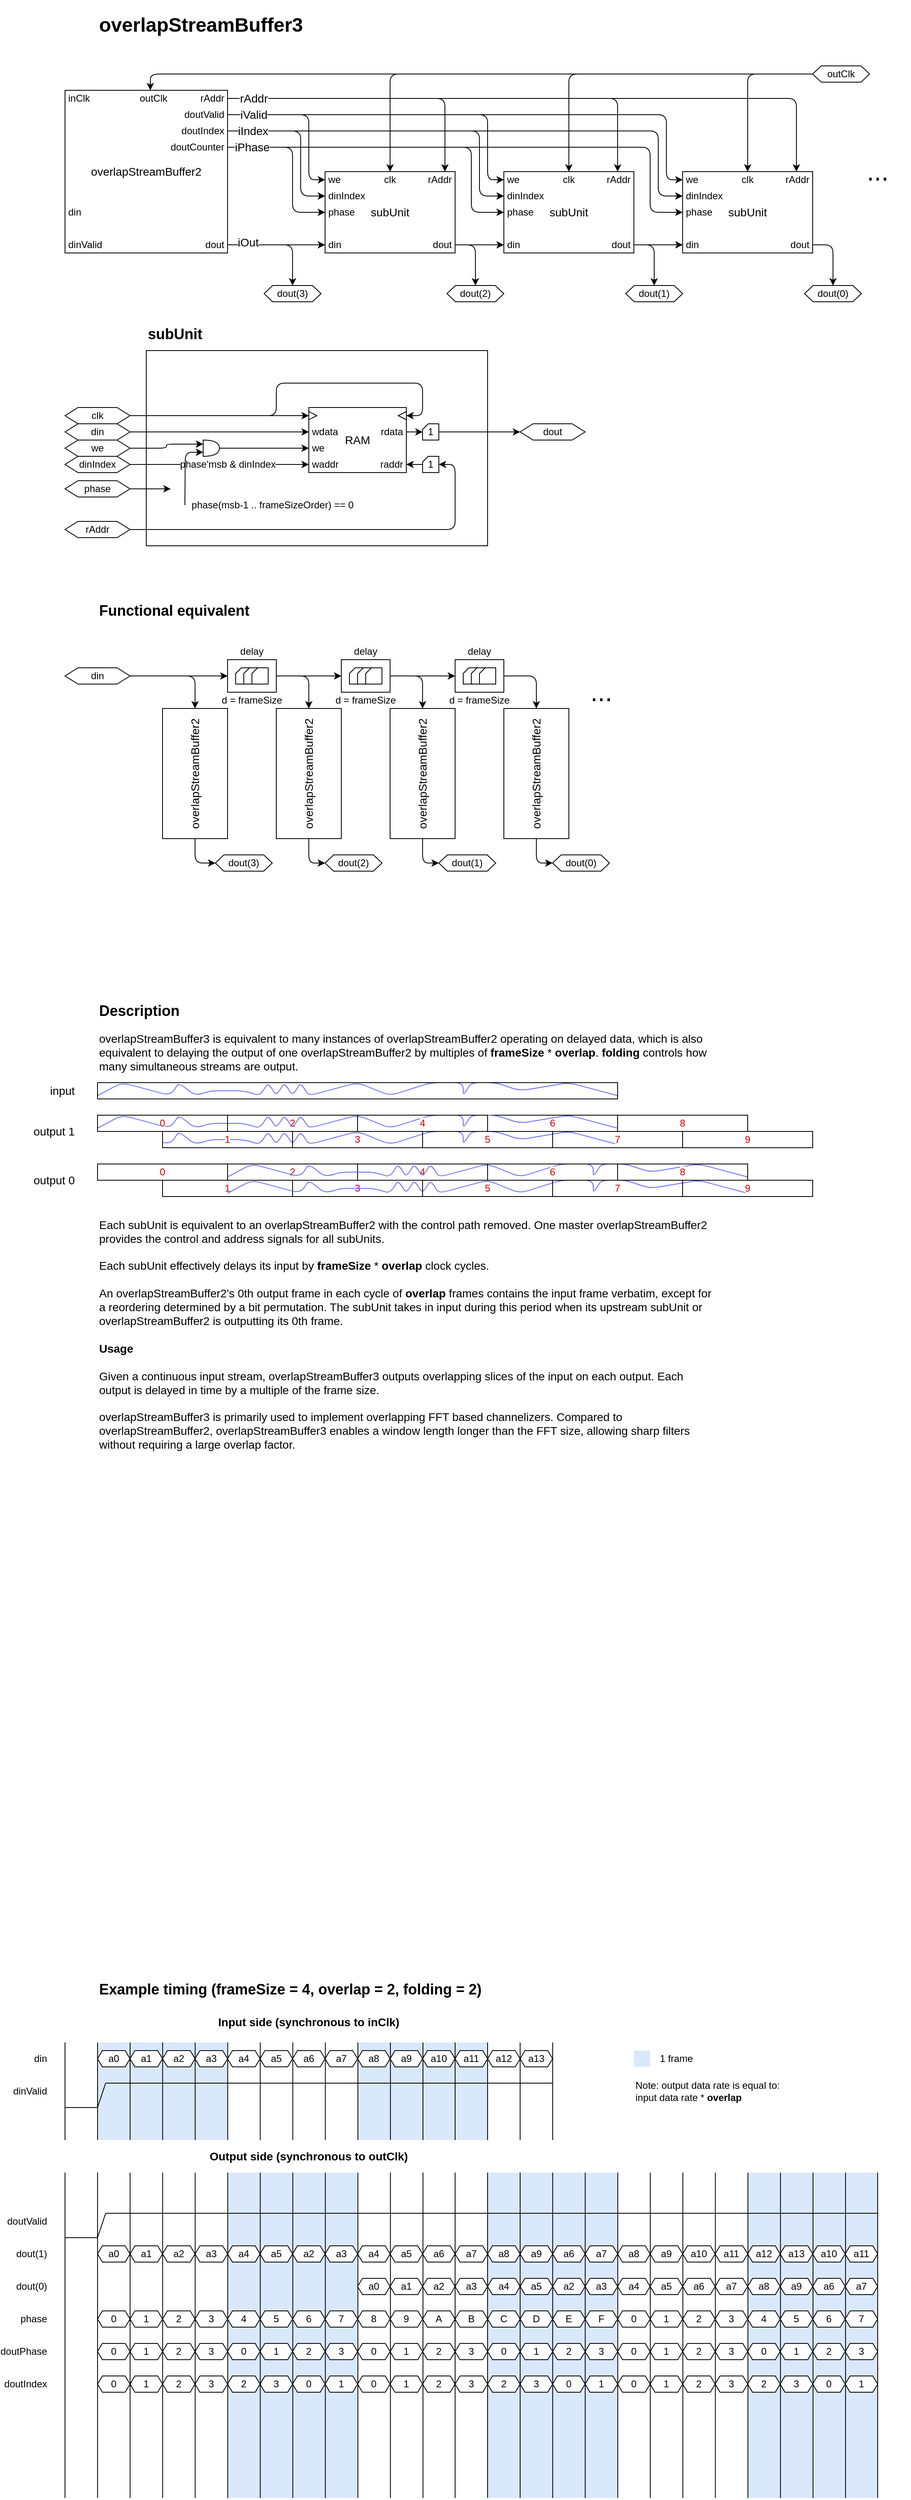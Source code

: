 <mxfile version="12.5.3" type="device"><diagram id="mOjJJRol8MEeROy-qDxb" name="Page-1"><mxGraphModel dx="594" dy="354" grid="1" gridSize="10" guides="1" tooltips="1" connect="1" arrows="1" fold="1" page="1" pageScale="1" pageWidth="1200" pageHeight="1200" math="0" shadow="0"><root><mxCell id="0"/><mxCell id="1" parent="0"/><mxCell id="8zswCMw85C9lle5inmFR-10" value="" style="rounded=0;whiteSpace=wrap;html=1;align=left;fillColor=#dae8fc;strokeColor=none;" vertex="1" parent="1"><mxGeometry x="480" y="2540" width="160" height="120" as="geometry"/></mxCell><mxCell id="HvnBsvxdUrFpOSwRsWZf-721" value="" style="endArrow=none;html=1;fontSize=12;strokeColor=#6666FF;" parent="1" edge="1"><mxGeometry width="50" height="50" relative="1" as="geometry"><mxPoint x="160" y="1436" as="sourcePoint"/><mxPoint x="800" y="1436" as="targetPoint"/><Array as="points"><mxPoint x="190" y="1420"/><mxPoint x="250" y="1436"/><mxPoint x="260" y="1420"/><mxPoint x="280" y="1436"/><mxPoint x="300" y="1430"/><mxPoint x="340" y="1430"/><mxPoint x="360" y="1436"/><mxPoint x="370" y="1420"/><mxPoint x="380" y="1436"/><mxPoint x="390" y="1420"/><mxPoint x="400" y="1436"/><mxPoint x="410" y="1420"/><mxPoint x="420" y="1436"/><mxPoint x="480" y="1420"/><mxPoint x="520" y="1436"/><mxPoint x="570" y="1420"/><mxPoint x="610" y="1420"/><mxPoint x="610" y="1436"/><mxPoint x="620" y="1420"/><mxPoint x="650" y="1420"/><mxPoint x="680" y="1430"/><mxPoint x="740" y="1420"/></Array></mxGeometry></mxCell><mxCell id="HvnBsvxdUrFpOSwRsWZf-708" value="" style="rounded=0;whiteSpace=wrap;html=1;strokeColor=none;fillColor=#ffffff;fontSize=14;align=right;" parent="1" vertex="1"><mxGeometry x="160" y="1420" width="80" height="20" as="geometry"/></mxCell><mxCell id="HvnBsvxdUrFpOSwRsWZf-432" value="&lt;h1&gt;overlapStreamBuffer3&lt;/h1&gt;" style="text;html=1;strokeColor=none;fillColor=none;align=left;verticalAlign=middle;whiteSpace=wrap;rounded=0;" parent="1" vertex="1"><mxGeometry x="160" y="40" width="360" height="40" as="geometry"/></mxCell><mxCell id="HvnBsvxdUrFpOSwRsWZf-433" value="&lt;h2&gt;subUnit&lt;/h2&gt;" style="text;html=1;strokeColor=none;fillColor=none;align=left;verticalAlign=middle;whiteSpace=wrap;rounded=0;" parent="1" vertex="1"><mxGeometry x="220" y="420" width="420" height="40" as="geometry"/></mxCell><mxCell id="HvnBsvxdUrFpOSwRsWZf-435" value="" style="group" parent="1" vertex="1" connectable="0"><mxGeometry x="440" y="240" width="160" height="100" as="geometry"/></mxCell><mxCell id="HvnBsvxdUrFpOSwRsWZf-357" value="subUnit" style="rounded=0;whiteSpace=wrap;html=1;fontSize=14;" parent="HvnBsvxdUrFpOSwRsWZf-435" vertex="1"><mxGeometry width="160" height="100" as="geometry"/></mxCell><mxCell id="HvnBsvxdUrFpOSwRsWZf-358" value="clk" style="text;html=1;strokeColor=none;fillColor=none;align=center;verticalAlign=middle;whiteSpace=wrap;rounded=0;spacingLeft=2;spacingRight=2;" parent="HvnBsvxdUrFpOSwRsWZf-435" vertex="1"><mxGeometry x="60" width="40" height="20" as="geometry"/></mxCell><mxCell id="HvnBsvxdUrFpOSwRsWZf-359" value="din" style="text;html=1;strokeColor=none;fillColor=none;align=left;verticalAlign=middle;whiteSpace=wrap;rounded=0;spacingLeft=2;spacingRight=2;" parent="HvnBsvxdUrFpOSwRsWZf-435" vertex="1"><mxGeometry y="80" width="40" height="20" as="geometry"/></mxCell><mxCell id="HvnBsvxdUrFpOSwRsWZf-360" value="we" style="text;html=1;strokeColor=none;fillColor=none;align=left;verticalAlign=middle;whiteSpace=wrap;rounded=0;spacingLeft=2;spacingRight=2;" parent="HvnBsvxdUrFpOSwRsWZf-435" vertex="1"><mxGeometry width="40" height="20" as="geometry"/></mxCell><mxCell id="HvnBsvxdUrFpOSwRsWZf-362" value="rAddr" style="text;html=1;strokeColor=none;fillColor=none;align=right;verticalAlign=middle;whiteSpace=wrap;rounded=0;spacingLeft=2;spacingRight=2;" parent="HvnBsvxdUrFpOSwRsWZf-435" vertex="1"><mxGeometry x="110" width="50" height="20" as="geometry"/></mxCell><mxCell id="HvnBsvxdUrFpOSwRsWZf-364" value="dout" style="text;html=1;strokeColor=none;fillColor=none;align=right;verticalAlign=middle;whiteSpace=wrap;rounded=0;spacingLeft=2;spacingRight=2;" parent="HvnBsvxdUrFpOSwRsWZf-435" vertex="1"><mxGeometry x="90" y="80" width="70" height="20" as="geometry"/></mxCell><mxCell id="HvnBsvxdUrFpOSwRsWZf-367" value="phase" style="text;html=1;strokeColor=none;fillColor=none;align=left;verticalAlign=middle;whiteSpace=wrap;rounded=0;spacingLeft=2;spacingRight=2;" parent="HvnBsvxdUrFpOSwRsWZf-435" vertex="1"><mxGeometry y="40" width="40" height="20" as="geometry"/></mxCell><mxCell id="HvnBsvxdUrFpOSwRsWZf-371" value="dinIndex" style="text;html=1;strokeColor=none;fillColor=none;align=left;verticalAlign=middle;whiteSpace=wrap;rounded=0;spacingLeft=2;spacingRight=2;" parent="HvnBsvxdUrFpOSwRsWZf-435" vertex="1"><mxGeometry y="20" width="60" height="20" as="geometry"/></mxCell><mxCell id="HvnBsvxdUrFpOSwRsWZf-655" value="dout(3)" style="shape=hexagon;perimeter=hexagonPerimeter2;whiteSpace=wrap;html=1;fontSize=12;align=center;size=0.15;" parent="1" vertex="1"><mxGeometry x="365" y="380" width="70" height="20" as="geometry"/></mxCell><mxCell id="HvnBsvxdUrFpOSwRsWZf-659" value="..." style="text;html=1;strokeColor=none;fillColor=none;align=center;verticalAlign=middle;whiteSpace=wrap;rounded=0;fontSize=32;" parent="1" vertex="1"><mxGeometry x="1080" y="220" width="80" height="40" as="geometry"/></mxCell><mxCell id="HvnBsvxdUrFpOSwRsWZf-430" value="" style="rounded=0;whiteSpace=wrap;html=1;strokeColor=#000000;fillColor=#ffffff;fontSize=12;align=left;" parent="1" vertex="1"><mxGeometry x="220" y="460" width="420" height="240" as="geometry"/></mxCell><mxCell id="HvnBsvxdUrFpOSwRsWZf-233" value="" style="group" parent="1" vertex="1" connectable="0"><mxGeometry x="420" y="530" width="120" height="80" as="geometry"/></mxCell><mxCell id="HvnBsvxdUrFpOSwRsWZf-234" value="RAM" style="rounded=0;whiteSpace=wrap;html=1;fontSize=14;" parent="HvnBsvxdUrFpOSwRsWZf-233" vertex="1"><mxGeometry width="120" height="80" as="geometry"/></mxCell><mxCell id="HvnBsvxdUrFpOSwRsWZf-235" value="waddr" style="text;html=1;strokeColor=none;fillColor=none;align=left;verticalAlign=middle;whiteSpace=wrap;rounded=0;fontSize=12;spacingLeft=2;" parent="HvnBsvxdUrFpOSwRsWZf-233" vertex="1"><mxGeometry y="60" width="40" height="20" as="geometry"/></mxCell><mxCell id="HvnBsvxdUrFpOSwRsWZf-236" value="wdata" style="text;html=1;strokeColor=none;fillColor=none;align=left;verticalAlign=middle;whiteSpace=wrap;rounded=0;fontSize=12;spacingLeft=2;" parent="HvnBsvxdUrFpOSwRsWZf-233" vertex="1"><mxGeometry y="20" width="40" height="20" as="geometry"/></mxCell><mxCell id="HvnBsvxdUrFpOSwRsWZf-237" value="rdata" style="text;html=1;strokeColor=none;fillColor=none;align=right;verticalAlign=middle;whiteSpace=wrap;rounded=0;fontSize=12;spacingLeft=0;spacingRight=2;" parent="HvnBsvxdUrFpOSwRsWZf-233" vertex="1"><mxGeometry x="80" y="20" width="40" height="20" as="geometry"/></mxCell><mxCell id="HvnBsvxdUrFpOSwRsWZf-238" value="raddr" style="text;html=1;strokeColor=none;fillColor=none;align=right;verticalAlign=middle;whiteSpace=wrap;rounded=0;fontSize=12;spacingLeft=0;spacingRight=2;" parent="HvnBsvxdUrFpOSwRsWZf-233" vertex="1"><mxGeometry x="80" y="60" width="40" height="20" as="geometry"/></mxCell><mxCell id="HvnBsvxdUrFpOSwRsWZf-240" value="" style="group" parent="HvnBsvxdUrFpOSwRsWZf-233" vertex="1" connectable="0"><mxGeometry y="5" width="10" height="10" as="geometry"/></mxCell><mxCell id="HvnBsvxdUrFpOSwRsWZf-241" value="" style="rounded=0;whiteSpace=wrap;html=1;fontSize=12;align=right;strokeColor=none;fillColor=none;" parent="HvnBsvxdUrFpOSwRsWZf-240" vertex="1"><mxGeometry width="10" height="10" as="geometry"/></mxCell><mxCell id="HvnBsvxdUrFpOSwRsWZf-242" value="" style="endArrow=none;html=1;strokeColor=#000000;fontSize=12;rounded=0;" parent="HvnBsvxdUrFpOSwRsWZf-240" edge="1"><mxGeometry width="50" height="50" relative="1" as="geometry"><mxPoint as="sourcePoint"/><mxPoint y="10" as="targetPoint"/><Array as="points"><mxPoint x="10" y="5"/></Array></mxGeometry></mxCell><mxCell id="HvnBsvxdUrFpOSwRsWZf-243" value="" style="group;rotation=-180;" parent="HvnBsvxdUrFpOSwRsWZf-233" vertex="1" connectable="0"><mxGeometry x="110" y="5" width="10" height="10" as="geometry"/></mxCell><mxCell id="HvnBsvxdUrFpOSwRsWZf-244" value="" style="rounded=0;whiteSpace=wrap;html=1;fontSize=12;align=right;strokeColor=none;fillColor=none;rotation=-180;" parent="HvnBsvxdUrFpOSwRsWZf-243" vertex="1"><mxGeometry width="10" height="10" as="geometry"/></mxCell><mxCell id="HvnBsvxdUrFpOSwRsWZf-245" value="" style="endArrow=none;html=1;strokeColor=#000000;fontSize=12;rounded=0;" parent="HvnBsvxdUrFpOSwRsWZf-243" edge="1"><mxGeometry width="50" height="50" relative="1" as="geometry"><mxPoint x="10" y="10" as="sourcePoint"/><mxPoint x="10" as="targetPoint"/><Array as="points"><mxPoint y="5"/></Array></mxGeometry></mxCell><mxCell id="HvnBsvxdUrFpOSwRsWZf-338" value="we" style="text;html=1;strokeColor=none;fillColor=none;align=left;verticalAlign=middle;whiteSpace=wrap;rounded=0;fontSize=12;spacingLeft=2;" parent="HvnBsvxdUrFpOSwRsWZf-233" vertex="1"><mxGeometry y="40" width="40" height="20" as="geometry"/></mxCell><mxCell id="HvnBsvxdUrFpOSwRsWZf-246" style="edgeStyle=orthogonalEdgeStyle;rounded=1;orthogonalLoop=1;jettySize=auto;html=1;exitX=1;exitY=0.5;exitDx=0;exitDy=0;entryX=0;entryY=0.5;entryDx=0;entryDy=0;strokeColor=#000000;fontSize=12;" parent="1" source="HvnBsvxdUrFpOSwRsWZf-247" target="HvnBsvxdUrFpOSwRsWZf-236" edge="1"><mxGeometry relative="1" as="geometry"/></mxCell><mxCell id="HvnBsvxdUrFpOSwRsWZf-247" value="din" style="shape=hexagon;perimeter=hexagonPerimeter2;whiteSpace=wrap;html=1;fontSize=12;align=center;size=0.2;" parent="1" vertex="1"><mxGeometry x="120" y="550" width="80" height="20" as="geometry"/></mxCell><mxCell id="HvnBsvxdUrFpOSwRsWZf-248" style="edgeStyle=orthogonalEdgeStyle;rounded=1;orthogonalLoop=1;jettySize=auto;html=1;exitX=1;exitY=0.5;exitDx=0;exitDy=0;entryX=0;entryY=0.5;entryDx=0;entryDy=0;strokeColor=#000000;fontSize=12;" parent="1" source="HvnBsvxdUrFpOSwRsWZf-249" target="HvnBsvxdUrFpOSwRsWZf-241" edge="1"><mxGeometry relative="1" as="geometry"/></mxCell><mxCell id="HvnBsvxdUrFpOSwRsWZf-301" style="edgeStyle=orthogonalEdgeStyle;rounded=1;orthogonalLoop=1;jettySize=auto;html=1;exitX=1;exitY=0.5;exitDx=0;exitDy=0;entryX=0;entryY=0.5;entryDx=0;entryDy=0;" parent="1" source="HvnBsvxdUrFpOSwRsWZf-249" target="HvnBsvxdUrFpOSwRsWZf-244" edge="1"><mxGeometry relative="1" as="geometry"><Array as="points"><mxPoint x="380" y="540"/><mxPoint x="380" y="500"/><mxPoint x="560" y="500"/><mxPoint x="560" y="540"/></Array></mxGeometry></mxCell><mxCell id="HvnBsvxdUrFpOSwRsWZf-249" value="clk" style="shape=hexagon;perimeter=hexagonPerimeter2;whiteSpace=wrap;html=1;fontSize=12;align=center;size=0.2;" parent="1" vertex="1"><mxGeometry x="120" y="530" width="80" height="20" as="geometry"/></mxCell><mxCell id="HvnBsvxdUrFpOSwRsWZf-255" value="dout" style="shape=hexagon;perimeter=hexagonPerimeter2;whiteSpace=wrap;html=1;fontSize=12;align=center;size=0.2;" parent="1" vertex="1"><mxGeometry x="680" y="550" width="80" height="20" as="geometry"/></mxCell><mxCell id="HvnBsvxdUrFpOSwRsWZf-268" value="1" style="shape=card;whiteSpace=wrap;html=1;fillColor=none;fontSize=12;align=center;arcSize=10;size=7;" parent="1" vertex="1"><mxGeometry x="560" y="550" width="20" height="20" as="geometry"/></mxCell><mxCell id="HvnBsvxdUrFpOSwRsWZf-254" style="edgeStyle=orthogonalEdgeStyle;rounded=1;orthogonalLoop=1;jettySize=auto;html=1;exitX=1;exitY=0.5;exitDx=0;exitDy=0;strokeColor=#000000;fontSize=12;entryX=0;entryY=0.5;entryDx=0;entryDy=0;" parent="1" source="HvnBsvxdUrFpOSwRsWZf-268" target="HvnBsvxdUrFpOSwRsWZf-255" edge="1"><mxGeometry relative="1" as="geometry"><mxPoint x="680" y="560" as="targetPoint"/></mxGeometry></mxCell><mxCell id="HvnBsvxdUrFpOSwRsWZf-269" style="edgeStyle=orthogonalEdgeStyle;rounded=1;orthogonalLoop=1;jettySize=auto;html=1;exitX=1;exitY=0.5;exitDx=0;exitDy=0;strokeColor=#000000;fontSize=12;entryX=0;entryY=0.5;entryDx=0;entryDy=0;" parent="1" source="HvnBsvxdUrFpOSwRsWZf-237" target="HvnBsvxdUrFpOSwRsWZf-268" edge="1"><mxGeometry relative="1" as="geometry"><mxPoint x="680.333" y="560.333" as="targetPoint"/><mxPoint x="540.333" y="560.333" as="sourcePoint"/></mxGeometry></mxCell><mxCell id="HvnBsvxdUrFpOSwRsWZf-279" style="edgeStyle=orthogonalEdgeStyle;rounded=1;orthogonalLoop=1;jettySize=auto;html=1;entryX=1;entryY=0.5;entryDx=0;entryDy=0;strokeColor=#000000;fontSize=12;" parent="1" source="HvnBsvxdUrFpOSwRsWZf-280" target="HvnBsvxdUrFpOSwRsWZf-238" edge="1"><mxGeometry relative="1" as="geometry"/></mxCell><mxCell id="HvnBsvxdUrFpOSwRsWZf-280" value="1" style="shape=card;whiteSpace=wrap;html=1;fillColor=none;fontSize=12;align=center;arcSize=10;size=7;" parent="1" vertex="1"><mxGeometry x="560" y="590" width="20" height="20" as="geometry"/></mxCell><mxCell id="HvnBsvxdUrFpOSwRsWZf-343" style="edgeStyle=orthogonalEdgeStyle;rounded=1;orthogonalLoop=1;jettySize=auto;html=1;entryX=0;entryY=0.5;entryDx=0;entryDy=0;exitX=1;exitY=0.5;exitDx=0;exitDy=0;" parent="1" source="HvnBsvxdUrFpOSwRsWZf-370" target="HvnBsvxdUrFpOSwRsWZf-235" edge="1"><mxGeometry relative="1" as="geometry"><mxPoint x="400" y="640" as="sourcePoint"/><Array as="points"><mxPoint x="310" y="600"/><mxPoint x="310" y="600"/></Array></mxGeometry></mxCell><mxCell id="HvnBsvxdUrFpOSwRsWZf-344" value="phase'msb &amp;amp; dinIndex" style="text;html=1;align=center;verticalAlign=middle;resizable=0;points=[];labelBackgroundColor=#ffffff;" parent="HvnBsvxdUrFpOSwRsWZf-343" vertex="1" connectable="0"><mxGeometry x="-0.524" y="-1" relative="1" as="geometry"><mxPoint x="67.62" y="-0.81" as="offset"/></mxGeometry></mxCell><mxCell id="HvnBsvxdUrFpOSwRsWZf-670" style="edgeStyle=elbowEdgeStyle;rounded=1;orthogonalLoop=1;jettySize=auto;html=1;exitX=1;exitY=0.5;exitDx=0;exitDy=0;entryX=0;entryY=0.5;entryDx=0;entryDy=0;fontSize=32;" parent="1" source="HvnBsvxdUrFpOSwRsWZf-673" target="HvnBsvxdUrFpOSwRsWZf-338" edge="1"><mxGeometry relative="1" as="geometry"/></mxCell><mxCell id="HvnBsvxdUrFpOSwRsWZf-283" value="we" style="shape=hexagon;perimeter=hexagonPerimeter2;whiteSpace=wrap;html=1;fontSize=12;align=center;size=0.2;" parent="1" vertex="1"><mxGeometry x="120" y="570" width="80" height="20" as="geometry"/></mxCell><mxCell id="HvnBsvxdUrFpOSwRsWZf-678" style="edgeStyle=elbowEdgeStyle;rounded=1;orthogonalLoop=1;jettySize=auto;html=1;exitX=1;exitY=0.5;exitDx=0;exitDy=0;fontSize=12;" parent="1" source="HvnBsvxdUrFpOSwRsWZf-302" edge="1"><mxGeometry relative="1" as="geometry"><mxPoint x="250" y="630" as="targetPoint"/></mxGeometry></mxCell><mxCell id="HvnBsvxdUrFpOSwRsWZf-302" value="phase" style="shape=hexagon;perimeter=hexagonPerimeter2;whiteSpace=wrap;html=1;fontSize=12;align=center;size=0.2;" parent="1" vertex="1"><mxGeometry x="120" y="620" width="80" height="20" as="geometry"/></mxCell><mxCell id="HvnBsvxdUrFpOSwRsWZf-370" value="dinIndex" style="shape=hexagon;perimeter=hexagonPerimeter2;whiteSpace=wrap;html=1;fontSize=12;align=center;size=0.2;" parent="1" vertex="1"><mxGeometry x="120" y="590" width="80" height="20" as="geometry"/></mxCell><mxCell id="HvnBsvxdUrFpOSwRsWZf-669" style="edgeStyle=elbowEdgeStyle;rounded=1;orthogonalLoop=1;jettySize=auto;html=1;exitX=1;exitY=0.5;exitDx=0;exitDy=0;entryX=1;entryY=0.5;entryDx=0;entryDy=0;entryPerimeter=0;fontSize=32;" parent="1" source="HvnBsvxdUrFpOSwRsWZf-668" target="HvnBsvxdUrFpOSwRsWZf-280" edge="1"><mxGeometry relative="1" as="geometry"><Array as="points"><mxPoint x="600" y="680"/></Array></mxGeometry></mxCell><mxCell id="HvnBsvxdUrFpOSwRsWZf-668" value="rAddr" style="shape=hexagon;perimeter=hexagonPerimeter2;whiteSpace=wrap;html=1;fontSize=12;align=center;size=0.2;" parent="1" vertex="1"><mxGeometry x="120" y="670" width="80" height="20" as="geometry"/></mxCell><mxCell id="HvnBsvxdUrFpOSwRsWZf-673" value="" style="shape=or;whiteSpace=wrap;html=1;strokeColor=#000000;fillColor=#ffffff;fontSize=12;align=left;" parent="1" vertex="1"><mxGeometry x="290" y="570" width="20" height="20" as="geometry"/></mxCell><mxCell id="HvnBsvxdUrFpOSwRsWZf-674" style="edgeStyle=elbowEdgeStyle;rounded=1;orthogonalLoop=1;jettySize=auto;html=1;exitX=1;exitY=0.5;exitDx=0;exitDy=0;entryX=0;entryY=0.25;entryDx=0;entryDy=0;fontSize=32;entryPerimeter=0;" parent="1" source="HvnBsvxdUrFpOSwRsWZf-283" target="HvnBsvxdUrFpOSwRsWZf-673" edge="1"><mxGeometry relative="1" as="geometry"><mxPoint x="200" y="580" as="sourcePoint"/><mxPoint x="420" y="580" as="targetPoint"/></mxGeometry></mxCell><mxCell id="HvnBsvxdUrFpOSwRsWZf-677" style="edgeStyle=elbowEdgeStyle;rounded=1;orthogonalLoop=1;jettySize=auto;html=1;exitX=0;exitY=0.5;exitDx=0;exitDy=0;entryX=0;entryY=0.75;entryDx=0;entryDy=0;entryPerimeter=0;fontSize=12;" parent="1" source="HvnBsvxdUrFpOSwRsWZf-676" target="HvnBsvxdUrFpOSwRsWZf-673" edge="1"><mxGeometry relative="1" as="geometry"><Array as="points"><mxPoint x="268" y="620"/></Array></mxGeometry></mxCell><mxCell id="HvnBsvxdUrFpOSwRsWZf-676" value="&lt;span style=&quot;white-space: nowrap ; background-color: rgb(255 , 255 , 255)&quot;&gt;phase(msb-1 .. frameSizeOrder) == 0&lt;/span&gt;" style="text;html=1;strokeColor=none;fillColor=none;align=center;verticalAlign=middle;whiteSpace=wrap;rounded=0;fontSize=12;" parent="1" vertex="1"><mxGeometry x="267.5" y="640" width="215" height="20" as="geometry"/></mxCell><mxCell id="HvnBsvxdUrFpOSwRsWZf-679" value="" style="group" parent="1" vertex="1" connectable="0"><mxGeometry x="120" y="760" width="700" height="260" as="geometry"/></mxCell><mxCell id="HvnBsvxdUrFpOSwRsWZf-476" value="&lt;h2&gt;Functional equivalent&lt;/h2&gt;" style="text;html=1;strokeColor=none;fillColor=none;align=left;verticalAlign=middle;whiteSpace=wrap;rounded=0;" parent="HvnBsvxdUrFpOSwRsWZf-679" vertex="1"><mxGeometry x="40" width="600" height="40" as="geometry"/></mxCell><mxCell id="HvnBsvxdUrFpOSwRsWZf-479" value="overlapStreamBuffer2" style="rounded=0;whiteSpace=wrap;html=1;fontSize=14;rotation=-90;" parent="HvnBsvxdUrFpOSwRsWZf-679" vertex="1"><mxGeometry x="80" y="180" width="160" height="80" as="geometry"/></mxCell><mxCell id="HvnBsvxdUrFpOSwRsWZf-553" value="" style="group" parent="HvnBsvxdUrFpOSwRsWZf-679" vertex="1" connectable="0"><mxGeometry x="200" y="80" width="60" height="40" as="geometry"/></mxCell><mxCell id="HvnBsvxdUrFpOSwRsWZf-489" value="" style="rounded=0;whiteSpace=wrap;html=1;strokeColor=#000000;fillColor=#ffffff;fontSize=12;align=left;" parent="HvnBsvxdUrFpOSwRsWZf-553" vertex="1"><mxGeometry width="60" height="40" as="geometry"/></mxCell><mxCell id="HvnBsvxdUrFpOSwRsWZf-549" value="" style="shape=card;whiteSpace=wrap;html=1;fillColor=none;fontSize=12;align=center;arcSize=10;size=7;" parent="HvnBsvxdUrFpOSwRsWZf-553" vertex="1"><mxGeometry x="10" y="10" width="20" height="20" as="geometry"/></mxCell><mxCell id="HvnBsvxdUrFpOSwRsWZf-550" value="" style="shape=card;whiteSpace=wrap;html=1;fillColor=#ffffff;fontSize=12;align=center;arcSize=10;size=7;" parent="HvnBsvxdUrFpOSwRsWZf-553" vertex="1"><mxGeometry x="20" y="10" width="20" height="20" as="geometry"/></mxCell><mxCell id="HvnBsvxdUrFpOSwRsWZf-551" value="" style="shape=card;whiteSpace=wrap;html=1;fillColor=#ffffff;fontSize=12;align=center;arcSize=10;size=7;" parent="HvnBsvxdUrFpOSwRsWZf-553" vertex="1"><mxGeometry x="30" y="10" width="20" height="20" as="geometry"/></mxCell><mxCell id="HvnBsvxdUrFpOSwRsWZf-558" value="" style="group" parent="HvnBsvxdUrFpOSwRsWZf-679" vertex="1" connectable="0"><mxGeometry x="340" y="80" width="60" height="40" as="geometry"/></mxCell><mxCell id="HvnBsvxdUrFpOSwRsWZf-559" value="" style="rounded=0;whiteSpace=wrap;html=1;strokeColor=#000000;fillColor=#ffffff;fontSize=12;align=left;" parent="HvnBsvxdUrFpOSwRsWZf-558" vertex="1"><mxGeometry width="60" height="40" as="geometry"/></mxCell><mxCell id="HvnBsvxdUrFpOSwRsWZf-560" value="" style="shape=card;whiteSpace=wrap;html=1;fillColor=none;fontSize=12;align=center;arcSize=10;size=7;" parent="HvnBsvxdUrFpOSwRsWZf-558" vertex="1"><mxGeometry x="10" y="10" width="20" height="20" as="geometry"/></mxCell><mxCell id="HvnBsvxdUrFpOSwRsWZf-561" value="" style="shape=card;whiteSpace=wrap;html=1;fillColor=#ffffff;fontSize=12;align=center;arcSize=10;size=7;" parent="HvnBsvxdUrFpOSwRsWZf-558" vertex="1"><mxGeometry x="20" y="10" width="20" height="20" as="geometry"/></mxCell><mxCell id="HvnBsvxdUrFpOSwRsWZf-562" value="" style="shape=card;whiteSpace=wrap;html=1;fillColor=#ffffff;fontSize=12;align=center;arcSize=10;size=7;" parent="HvnBsvxdUrFpOSwRsWZf-558" vertex="1"><mxGeometry x="30" y="10" width="20" height="20" as="geometry"/></mxCell><mxCell id="HvnBsvxdUrFpOSwRsWZf-625" style="edgeStyle=elbowEdgeStyle;rounded=1;orthogonalLoop=1;jettySize=auto;html=1;exitX=1;exitY=0.5;exitDx=0;exitDy=0;entryX=0;entryY=0.5;entryDx=0;entryDy=0;fontSize=12;" parent="HvnBsvxdUrFpOSwRsWZf-679" source="HvnBsvxdUrFpOSwRsWZf-624" target="HvnBsvxdUrFpOSwRsWZf-489" edge="1"><mxGeometry relative="1" as="geometry"/></mxCell><mxCell id="HvnBsvxdUrFpOSwRsWZf-633" style="edgeStyle=elbowEdgeStyle;rounded=1;orthogonalLoop=1;jettySize=auto;html=1;exitX=1;exitY=0.5;exitDx=0;exitDy=0;entryX=1;entryY=0.5;entryDx=0;entryDy=0;fontSize=12;" parent="HvnBsvxdUrFpOSwRsWZf-679" source="HvnBsvxdUrFpOSwRsWZf-624" target="HvnBsvxdUrFpOSwRsWZf-479" edge="1"><mxGeometry relative="1" as="geometry"><Array as="points"><mxPoint x="160" y="120"/></Array></mxGeometry></mxCell><mxCell id="HvnBsvxdUrFpOSwRsWZf-624" value="din" style="shape=hexagon;perimeter=hexagonPerimeter2;whiteSpace=wrap;html=1;fontSize=12;align=center;size=0.2;" parent="HvnBsvxdUrFpOSwRsWZf-679" vertex="1"><mxGeometry y="90" width="80" height="20" as="geometry"/></mxCell><mxCell id="HvnBsvxdUrFpOSwRsWZf-626" style="edgeStyle=elbowEdgeStyle;rounded=1;orthogonalLoop=1;jettySize=auto;html=1;exitX=1;exitY=0.5;exitDx=0;exitDy=0;entryX=0;entryY=0.5;entryDx=0;entryDy=0;fontSize=12;" parent="HvnBsvxdUrFpOSwRsWZf-679" source="HvnBsvxdUrFpOSwRsWZf-489" target="HvnBsvxdUrFpOSwRsWZf-559" edge="1"><mxGeometry relative="1" as="geometry"/></mxCell><mxCell id="HvnBsvxdUrFpOSwRsWZf-629" value="overlapStreamBuffer2" style="rounded=0;whiteSpace=wrap;html=1;fontSize=14;rotation=-90;" parent="HvnBsvxdUrFpOSwRsWZf-679" vertex="1"><mxGeometry x="220" y="180" width="160" height="80" as="geometry"/></mxCell><mxCell id="HvnBsvxdUrFpOSwRsWZf-631" value="overlapStreamBuffer2" style="rounded=0;whiteSpace=wrap;html=1;fontSize=14;rotation=-90;" parent="HvnBsvxdUrFpOSwRsWZf-679" vertex="1"><mxGeometry x="360" y="180" width="160" height="80" as="geometry"/></mxCell><mxCell id="HvnBsvxdUrFpOSwRsWZf-634" style="edgeStyle=elbowEdgeStyle;rounded=1;orthogonalLoop=1;jettySize=auto;html=1;exitX=1;exitY=0.5;exitDx=0;exitDy=0;entryX=1;entryY=0.5;entryDx=0;entryDy=0;fontSize=12;elbow=vertical;" parent="HvnBsvxdUrFpOSwRsWZf-679" source="HvnBsvxdUrFpOSwRsWZf-489" target="HvnBsvxdUrFpOSwRsWZf-629" edge="1"><mxGeometry relative="1" as="geometry"><Array as="points"><mxPoint x="280" y="100"/></Array></mxGeometry></mxCell><mxCell id="HvnBsvxdUrFpOSwRsWZf-635" style="edgeStyle=elbowEdgeStyle;rounded=1;orthogonalLoop=1;jettySize=auto;elbow=vertical;html=1;exitX=1;exitY=0.5;exitDx=0;exitDy=0;entryX=1;entryY=0.5;entryDx=0;entryDy=0;fontSize=12;" parent="HvnBsvxdUrFpOSwRsWZf-679" source="HvnBsvxdUrFpOSwRsWZf-559" target="HvnBsvxdUrFpOSwRsWZf-631" edge="1"><mxGeometry relative="1" as="geometry"><Array as="points"><mxPoint x="420" y="100"/></Array></mxGeometry></mxCell><mxCell id="HvnBsvxdUrFpOSwRsWZf-636" value="" style="group" parent="HvnBsvxdUrFpOSwRsWZf-679" vertex="1" connectable="0"><mxGeometry x="480" y="80" width="60" height="40" as="geometry"/></mxCell><mxCell id="HvnBsvxdUrFpOSwRsWZf-637" value="" style="rounded=0;whiteSpace=wrap;html=1;strokeColor=#000000;fillColor=#ffffff;fontSize=12;align=left;" parent="HvnBsvxdUrFpOSwRsWZf-636" vertex="1"><mxGeometry width="60" height="40" as="geometry"/></mxCell><mxCell id="HvnBsvxdUrFpOSwRsWZf-638" value="" style="shape=card;whiteSpace=wrap;html=1;fillColor=none;fontSize=12;align=center;arcSize=10;size=7;" parent="HvnBsvxdUrFpOSwRsWZf-636" vertex="1"><mxGeometry x="10" y="10" width="20" height="20" as="geometry"/></mxCell><mxCell id="HvnBsvxdUrFpOSwRsWZf-639" value="" style="shape=card;whiteSpace=wrap;html=1;fillColor=#ffffff;fontSize=12;align=center;arcSize=10;size=7;" parent="HvnBsvxdUrFpOSwRsWZf-636" vertex="1"><mxGeometry x="20" y="10" width="20" height="20" as="geometry"/></mxCell><mxCell id="HvnBsvxdUrFpOSwRsWZf-640" value="" style="shape=card;whiteSpace=wrap;html=1;fillColor=#ffffff;fontSize=12;align=center;arcSize=10;size=7;" parent="HvnBsvxdUrFpOSwRsWZf-636" vertex="1"><mxGeometry x="30" y="10" width="20" height="20" as="geometry"/></mxCell><mxCell id="HvnBsvxdUrFpOSwRsWZf-641" value="overlapStreamBuffer2" style="rounded=0;whiteSpace=wrap;html=1;fontSize=14;rotation=-90;" parent="HvnBsvxdUrFpOSwRsWZf-679" vertex="1"><mxGeometry x="500" y="180" width="160" height="80" as="geometry"/></mxCell><mxCell id="HvnBsvxdUrFpOSwRsWZf-642" style="edgeStyle=elbowEdgeStyle;rounded=1;orthogonalLoop=1;jettySize=auto;elbow=vertical;html=1;exitX=1;exitY=0.5;exitDx=0;exitDy=0;entryX=0;entryY=0.5;entryDx=0;entryDy=0;fontSize=12;" parent="HvnBsvxdUrFpOSwRsWZf-679" source="HvnBsvxdUrFpOSwRsWZf-559" target="HvnBsvxdUrFpOSwRsWZf-637" edge="1"><mxGeometry relative="1" as="geometry"/></mxCell><mxCell id="HvnBsvxdUrFpOSwRsWZf-643" style="edgeStyle=elbowEdgeStyle;rounded=1;orthogonalLoop=1;jettySize=auto;elbow=vertical;html=1;exitX=1;exitY=0.5;exitDx=0;exitDy=0;entryX=1;entryY=0.5;entryDx=0;entryDy=0;fontSize=12;" parent="HvnBsvxdUrFpOSwRsWZf-679" source="HvnBsvxdUrFpOSwRsWZf-637" target="HvnBsvxdUrFpOSwRsWZf-641" edge="1"><mxGeometry relative="1" as="geometry"><Array as="points"><mxPoint x="560" y="100"/></Array></mxGeometry></mxCell><mxCell id="HvnBsvxdUrFpOSwRsWZf-644" value="delay" style="text;html=1;strokeColor=none;fillColor=none;align=center;verticalAlign=middle;whiteSpace=wrap;rounded=0;fontSize=12;" parent="HvnBsvxdUrFpOSwRsWZf-679" vertex="1"><mxGeometry x="200" y="60" width="60" height="20" as="geometry"/></mxCell><mxCell id="HvnBsvxdUrFpOSwRsWZf-645" value="delay" style="text;html=1;strokeColor=none;fillColor=none;align=center;verticalAlign=middle;whiteSpace=wrap;rounded=0;fontSize=12;" parent="HvnBsvxdUrFpOSwRsWZf-679" vertex="1"><mxGeometry x="340" y="60" width="60" height="20" as="geometry"/></mxCell><mxCell id="HvnBsvxdUrFpOSwRsWZf-646" value="delay" style="text;html=1;strokeColor=none;fillColor=none;align=center;verticalAlign=middle;whiteSpace=wrap;rounded=0;fontSize=12;" parent="HvnBsvxdUrFpOSwRsWZf-679" vertex="1"><mxGeometry x="480" y="60" width="60" height="20" as="geometry"/></mxCell><mxCell id="HvnBsvxdUrFpOSwRsWZf-651" value="d = frameSize" style="text;html=1;strokeColor=none;fillColor=none;align=center;verticalAlign=middle;whiteSpace=wrap;rounded=0;fontSize=12;" parent="HvnBsvxdUrFpOSwRsWZf-679" vertex="1"><mxGeometry x="180" y="120" width="100" height="20" as="geometry"/></mxCell><mxCell id="HvnBsvxdUrFpOSwRsWZf-652" value="d = frameSize" style="text;html=1;strokeColor=none;fillColor=none;align=center;verticalAlign=middle;whiteSpace=wrap;rounded=0;fontSize=12;" parent="HvnBsvxdUrFpOSwRsWZf-679" vertex="1"><mxGeometry x="320" y="120" width="100" height="20" as="geometry"/></mxCell><mxCell id="HvnBsvxdUrFpOSwRsWZf-653" value="d = frameSize" style="text;html=1;strokeColor=none;fillColor=none;align=center;verticalAlign=middle;whiteSpace=wrap;rounded=0;fontSize=12;" parent="HvnBsvxdUrFpOSwRsWZf-679" vertex="1"><mxGeometry x="460" y="120" width="100" height="20" as="geometry"/></mxCell><mxCell id="HvnBsvxdUrFpOSwRsWZf-662" value="..." style="text;html=1;strokeColor=none;fillColor=none;align=center;verticalAlign=middle;whiteSpace=wrap;rounded=0;fontSize=32;" parent="HvnBsvxdUrFpOSwRsWZf-679" vertex="1"><mxGeometry x="620" y="100" width="80" height="40" as="geometry"/></mxCell><mxCell id="HvnBsvxdUrFpOSwRsWZf-680" value="&lt;h2&gt;Description&lt;/h2&gt;&lt;div&gt;&lt;span style=&quot;font-size: 14px ; text-align: center ; background-color: rgb(255 , 255 , 255)&quot;&gt;overlapStreamBuffer3 is equivalent to many instances of&amp;nbsp;&lt;/span&gt;&lt;span style=&quot;font-size: 14px ; text-align: center&quot;&gt;overlapStreamBuffer2 operating on delayed data, which is also equivalent to delaying the output of one&amp;nbsp;&lt;/span&gt;&lt;span style=&quot;font-size: 14px ; text-align: center&quot;&gt;overlapStreamBuffer2 by multiples of &lt;b&gt;frameSize&lt;/b&gt; * &lt;b&gt;overlap&lt;/b&gt;. &lt;b&gt;folding &lt;/b&gt;controls how many simultaneous streams are output.&amp;nbsp;&lt;/span&gt;&lt;/div&gt;" style="text;html=1;strokeColor=none;fillColor=none;align=left;verticalAlign=top;whiteSpace=wrap;rounded=0;fontSize=12;" parent="1" vertex="1"><mxGeometry x="160" y="1240" width="760" height="120" as="geometry"/></mxCell><mxCell id="HvnBsvxdUrFpOSwRsWZf-687" value="1" style="rounded=0;whiteSpace=wrap;html=1;strokeColor=#000000;fillColor=none;fontSize=12;align=center;fontColor=#CC0000;labelBackgroundColor=#ffffff;" parent="1" vertex="1"><mxGeometry x="240" y="1420" width="160" height="20" as="geometry"/></mxCell><mxCell id="HvnBsvxdUrFpOSwRsWZf-688" value="2" style="rounded=0;whiteSpace=wrap;html=1;strokeColor=#000000;fillColor=none;fontSize=12;align=center;labelBackgroundColor=#ffffff;fontColor=#CC0000;" parent="1" vertex="1"><mxGeometry x="320" y="1400" width="160" height="20" as="geometry"/></mxCell><mxCell id="HvnBsvxdUrFpOSwRsWZf-689" value="3" style="rounded=0;whiteSpace=wrap;html=1;strokeColor=#000000;fillColor=none;fontSize=12;align=center;labelBackgroundColor=#ffffff;fontColor=#CC0000;" parent="1" vertex="1"><mxGeometry x="400" y="1420" width="160" height="20" as="geometry"/></mxCell><mxCell id="HvnBsvxdUrFpOSwRsWZf-693" value="0" style="rounded=0;whiteSpace=wrap;html=1;strokeColor=#000000;fillColor=none;fontSize=12;align=center;fontColor=#CC0000;labelBackgroundColor=#ffffff;" parent="1" vertex="1"><mxGeometry x="160" y="1460" width="160" height="20" as="geometry"/></mxCell><mxCell id="HvnBsvxdUrFpOSwRsWZf-694" value="1" style="rounded=0;whiteSpace=wrap;html=1;strokeColor=#000000;fillColor=none;fontSize=12;align=center;fontColor=#CC0000;labelBackgroundColor=#ffffff;" parent="1" vertex="1"><mxGeometry x="240" y="1480" width="160" height="20" as="geometry"/></mxCell><mxCell id="HvnBsvxdUrFpOSwRsWZf-695" value="2" style="rounded=0;whiteSpace=wrap;html=1;strokeColor=#000000;fillColor=none;fontSize=12;align=center;fontColor=#CC0000;labelBackgroundColor=#ffffff;" parent="1" vertex="1"><mxGeometry x="320" y="1460" width="160" height="20" as="geometry"/></mxCell><mxCell id="HvnBsvxdUrFpOSwRsWZf-696" value="3" style="rounded=0;whiteSpace=wrap;html=1;strokeColor=#000000;fillColor=none;fontSize=12;align=center;fontColor=#CC0000;labelBackgroundColor=#ffffff;" parent="1" vertex="1"><mxGeometry x="400" y="1480" width="160" height="20" as="geometry"/></mxCell><mxCell id="HvnBsvxdUrFpOSwRsWZf-697" value="4" style="rounded=0;whiteSpace=wrap;html=1;strokeColor=#000000;fillColor=none;fontSize=12;align=center;fontColor=#CC0000;labelBackgroundColor=#ffffff;" parent="1" vertex="1"><mxGeometry x="480" y="1460" width="160" height="20" as="geometry"/></mxCell><mxCell id="HvnBsvxdUrFpOSwRsWZf-703" value="input" style="text;html=1;strokeColor=none;fillColor=none;align=right;verticalAlign=middle;whiteSpace=wrap;rounded=0;fontSize=14;spacingRight=6;" parent="1" vertex="1"><mxGeometry x="60" y="1360" width="80" height="20" as="geometry"/></mxCell><mxCell id="HvnBsvxdUrFpOSwRsWZf-706" value="output 1" style="text;html=1;strokeColor=none;fillColor=none;align=right;verticalAlign=middle;whiteSpace=wrap;rounded=0;fontSize=14;spacingRight=6;" parent="1" vertex="1"><mxGeometry x="60" y="1400" width="80" height="40" as="geometry"/></mxCell><mxCell id="HvnBsvxdUrFpOSwRsWZf-707" value="output 0" style="text;html=1;strokeColor=none;fillColor=none;align=right;verticalAlign=middle;whiteSpace=wrap;rounded=0;fontSize=14;spacingRight=6;" parent="1" vertex="1"><mxGeometry x="60" y="1460" width="80" height="40" as="geometry"/></mxCell><mxCell id="HvnBsvxdUrFpOSwRsWZf-710" value="6" style="rounded=0;whiteSpace=wrap;html=1;strokeColor=#000000;fillColor=none;fontSize=12;align=center;labelBackgroundColor=#ffffff;fontColor=#CC0000;" parent="1" vertex="1"><mxGeometry x="640" y="1400" width="160" height="20" as="geometry"/></mxCell><mxCell id="HvnBsvxdUrFpOSwRsWZf-715" value="9" style="rounded=0;whiteSpace=wrap;html=1;strokeColor=#000000;fillColor=none;fontSize=12;align=center;fontColor=#CC0000;labelBackgroundColor=#ffffff;" parent="1" vertex="1"><mxGeometry x="880" y="1420" width="160" height="20" as="geometry"/></mxCell><mxCell id="HvnBsvxdUrFpOSwRsWZf-716" value="8" style="rounded=0;whiteSpace=wrap;html=1;strokeColor=#000000;fillColor=none;fontSize=12;align=center;labelBackgroundColor=#ffffff;fontColor=#CC0000;" parent="1" vertex="1"><mxGeometry x="800" y="1400" width="160" height="20" as="geometry"/></mxCell><mxCell id="HvnBsvxdUrFpOSwRsWZf-685" value="" style="endArrow=none;html=1;fontSize=12;strokeColor=#6666FF;" parent="1" edge="1"><mxGeometry width="50" height="50" relative="1" as="geometry"><mxPoint x="160" y="1376" as="sourcePoint"/><mxPoint x="800" y="1376" as="targetPoint"/><Array as="points"><mxPoint x="190" y="1360"/><mxPoint x="250" y="1376"/><mxPoint x="260" y="1360"/><mxPoint x="280" y="1376"/><mxPoint x="300" y="1370"/><mxPoint x="340" y="1370"/><mxPoint x="360" y="1376"/><mxPoint x="370" y="1360"/><mxPoint x="380" y="1376"/><mxPoint x="390" y="1360"/><mxPoint x="400" y="1376"/><mxPoint x="410" y="1360"/><mxPoint x="420" y="1376"/><mxPoint x="480" y="1360"/><mxPoint x="520" y="1376"/><mxPoint x="570" y="1360"/><mxPoint x="610" y="1360"/><mxPoint x="610" y="1376"/><mxPoint x="620" y="1360"/><mxPoint x="650" y="1360"/><mxPoint x="680" y="1370"/><mxPoint x="740" y="1360"/></Array></mxGeometry></mxCell><mxCell id="HvnBsvxdUrFpOSwRsWZf-720" value="" style="endArrow=none;html=1;fontSize=12;strokeColor=#6666FF;" parent="1" edge="1"><mxGeometry width="50" height="50" relative="1" as="geometry"><mxPoint x="160" y="1416" as="sourcePoint"/><mxPoint x="800" y="1416" as="targetPoint"/><Array as="points"><mxPoint x="190" y="1400"/><mxPoint x="250" y="1416"/><mxPoint x="260" y="1400"/><mxPoint x="280" y="1416"/><mxPoint x="300" y="1410"/><mxPoint x="340" y="1410"/><mxPoint x="360" y="1416"/><mxPoint x="370" y="1400"/><mxPoint x="380" y="1416"/><mxPoint x="390" y="1400"/><mxPoint x="400" y="1416"/><mxPoint x="410" y="1400"/><mxPoint x="420" y="1416"/><mxPoint x="480" y="1400"/><mxPoint x="520" y="1416"/><mxPoint x="570" y="1400"/><mxPoint x="610" y="1400"/><mxPoint x="610" y="1416"/><mxPoint x="620" y="1400"/><mxPoint x="650" y="1400"/><mxPoint x="680" y="1410"/><mxPoint x="740" y="1400"/></Array></mxGeometry></mxCell><mxCell id="HvnBsvxdUrFpOSwRsWZf-722" value="" style="endArrow=none;html=1;fontSize=12;strokeColor=#6666FF;" parent="1" edge="1"><mxGeometry width="50" height="50" relative="1" as="geometry"><mxPoint x="320" y="1476" as="sourcePoint"/><mxPoint x="960" y="1476" as="targetPoint"/><Array as="points"><mxPoint x="350" y="1460"/><mxPoint x="410" y="1476"/><mxPoint x="420" y="1460"/><mxPoint x="440" y="1476"/><mxPoint x="460" y="1470"/><mxPoint x="500" y="1470"/><mxPoint x="520" y="1476"/><mxPoint x="530" y="1460"/><mxPoint x="540" y="1476"/><mxPoint x="550" y="1460"/><mxPoint x="560" y="1476"/><mxPoint x="570" y="1460"/><mxPoint x="580" y="1476"/><mxPoint x="640" y="1460"/><mxPoint x="680" y="1476"/><mxPoint x="730" y="1460"/><mxPoint x="770" y="1460"/><mxPoint x="770" y="1476"/><mxPoint x="780" y="1460"/><mxPoint x="810" y="1460"/><mxPoint x="840" y="1470"/><mxPoint x="900" y="1460"/></Array></mxGeometry></mxCell><mxCell id="HvnBsvxdUrFpOSwRsWZf-724" value="" style="endArrow=none;html=1;fontSize=12;strokeColor=#6666FF;" parent="1" edge="1"><mxGeometry width="50" height="50" relative="1" as="geometry"><mxPoint x="320" y="1496" as="sourcePoint"/><mxPoint x="960" y="1496" as="targetPoint"/><Array as="points"><mxPoint x="350" y="1480"/><mxPoint x="410" y="1496"/><mxPoint x="420" y="1480"/><mxPoint x="440" y="1496"/><mxPoint x="460" y="1490"/><mxPoint x="500" y="1490"/><mxPoint x="520" y="1496"/><mxPoint x="530" y="1480"/><mxPoint x="540" y="1496"/><mxPoint x="550" y="1480"/><mxPoint x="560" y="1496"/><mxPoint x="570" y="1480"/><mxPoint x="580" y="1496"/><mxPoint x="640" y="1480"/><mxPoint x="680" y="1496"/><mxPoint x="730" y="1480"/><mxPoint x="770" y="1480"/><mxPoint x="770" y="1496"/><mxPoint x="780" y="1480"/><mxPoint x="810" y="1480"/><mxPoint x="840" y="1490"/><mxPoint x="900" y="1480"/></Array></mxGeometry></mxCell><mxCell id="HvnBsvxdUrFpOSwRsWZf-684" value="" style="rounded=0;whiteSpace=wrap;html=1;fontSize=12;align=right;fillColor=none;" parent="1" vertex="1"><mxGeometry x="160" y="1360" width="640" height="20" as="geometry"/></mxCell><mxCell id="HvnBsvxdUrFpOSwRsWZf-690" value="4" style="rounded=0;whiteSpace=wrap;html=1;strokeColor=#000000;fillColor=none;fontSize=12;align=center;labelBackgroundColor=#ffffff;fontColor=#CC0000;" parent="1" vertex="1"><mxGeometry x="480" y="1400" width="160" height="20" as="geometry"/></mxCell><mxCell id="HvnBsvxdUrFpOSwRsWZf-691" value="5" style="rounded=0;whiteSpace=wrap;html=1;strokeColor=#000000;fillColor=none;fontSize=12;align=center;labelBackgroundColor=#ffffff;fontColor=#CC0000;" parent="1" vertex="1"><mxGeometry x="560" y="1420" width="160" height="20" as="geometry"/></mxCell><mxCell id="HvnBsvxdUrFpOSwRsWZf-712" value="7" style="rounded=0;whiteSpace=wrap;html=1;strokeColor=#000000;fillColor=none;fontSize=12;align=center;labelBackgroundColor=#ffffff;fontColor=#CC0000;" parent="1" vertex="1"><mxGeometry x="720" y="1420" width="160" height="20" as="geometry"/></mxCell><mxCell id="HvnBsvxdUrFpOSwRsWZf-698" value="5" style="rounded=0;whiteSpace=wrap;html=1;strokeColor=#000000;fillColor=none;fontSize=12;align=center;fontColor=#CC0000;labelBackgroundColor=#ffffff;" parent="1" vertex="1"><mxGeometry x="560" y="1480" width="160" height="20" as="geometry"/></mxCell><mxCell id="HvnBsvxdUrFpOSwRsWZf-713" value="6" style="rounded=0;whiteSpace=wrap;html=1;strokeColor=#000000;fillColor=none;fontSize=12;align=center;fontColor=#CC0000;labelBackgroundColor=#ffffff;" parent="1" vertex="1"><mxGeometry x="640" y="1460" width="160" height="20" as="geometry"/></mxCell><mxCell id="HvnBsvxdUrFpOSwRsWZf-714" value="7" style="rounded=0;whiteSpace=wrap;html=1;strokeColor=#000000;fillColor=none;fontSize=12;align=center;fontColor=#CC0000;labelBackgroundColor=#ffffff;" parent="1" vertex="1"><mxGeometry x="720" y="1480" width="160" height="20" as="geometry"/></mxCell><mxCell id="HvnBsvxdUrFpOSwRsWZf-717" value="9" style="rounded=0;whiteSpace=wrap;html=1;strokeColor=#000000;fillColor=none;fontSize=12;align=center;fontColor=#CC0000;labelBackgroundColor=#ffffff;" parent="1" vertex="1"><mxGeometry x="880" y="1480" width="160" height="20" as="geometry"/></mxCell><mxCell id="HvnBsvxdUrFpOSwRsWZf-718" value="8" style="rounded=0;whiteSpace=wrap;html=1;strokeColor=#000000;fillColor=none;fontSize=12;align=center;fontColor=#CC0000;labelBackgroundColor=#ffffff;" parent="1" vertex="1"><mxGeometry x="800" y="1460" width="160" height="20" as="geometry"/></mxCell><mxCell id="HvnBsvxdUrFpOSwRsWZf-686" value="0" style="rounded=0;whiteSpace=wrap;html=1;strokeColor=#000000;fillColor=none;fontSize=12;align=center;fontColor=#CC0000;labelBackgroundColor=#ffffff;" parent="1" vertex="1"><mxGeometry x="160" y="1400" width="160" height="20" as="geometry"/></mxCell><mxCell id="HvnBsvxdUrFpOSwRsWZf-726" value="" style="group" parent="1" vertex="1" connectable="0"><mxGeometry x="660" y="240" width="160" height="100" as="geometry"/></mxCell><mxCell id="HvnBsvxdUrFpOSwRsWZf-727" value="subUnit" style="rounded=0;whiteSpace=wrap;html=1;fontSize=14;" parent="HvnBsvxdUrFpOSwRsWZf-726" vertex="1"><mxGeometry width="160" height="100" as="geometry"/></mxCell><mxCell id="HvnBsvxdUrFpOSwRsWZf-728" value="clk" style="text;html=1;strokeColor=none;fillColor=none;align=center;verticalAlign=middle;whiteSpace=wrap;rounded=0;spacingLeft=2;spacingRight=2;" parent="HvnBsvxdUrFpOSwRsWZf-726" vertex="1"><mxGeometry x="60" width="40" height="20" as="geometry"/></mxCell><mxCell id="HvnBsvxdUrFpOSwRsWZf-729" value="din" style="text;html=1;strokeColor=none;fillColor=none;align=left;verticalAlign=middle;whiteSpace=wrap;rounded=0;spacingLeft=2;spacingRight=2;" parent="HvnBsvxdUrFpOSwRsWZf-726" vertex="1"><mxGeometry y="80" width="40" height="20" as="geometry"/></mxCell><mxCell id="HvnBsvxdUrFpOSwRsWZf-730" value="we" style="text;html=1;strokeColor=none;fillColor=none;align=left;verticalAlign=middle;whiteSpace=wrap;rounded=0;spacingLeft=2;spacingRight=2;" parent="HvnBsvxdUrFpOSwRsWZf-726" vertex="1"><mxGeometry width="40" height="20" as="geometry"/></mxCell><mxCell id="HvnBsvxdUrFpOSwRsWZf-731" value="rAddr" style="text;html=1;strokeColor=none;fillColor=none;align=right;verticalAlign=middle;whiteSpace=wrap;rounded=0;spacingLeft=2;spacingRight=2;" parent="HvnBsvxdUrFpOSwRsWZf-726" vertex="1"><mxGeometry x="120" width="40" height="20" as="geometry"/></mxCell><mxCell id="HvnBsvxdUrFpOSwRsWZf-732" value="dout" style="text;html=1;strokeColor=none;fillColor=none;align=right;verticalAlign=middle;whiteSpace=wrap;rounded=0;spacingLeft=2;spacingRight=2;" parent="HvnBsvxdUrFpOSwRsWZf-726" vertex="1"><mxGeometry x="90" y="80" width="70" height="20" as="geometry"/></mxCell><mxCell id="HvnBsvxdUrFpOSwRsWZf-733" value="phase" style="text;html=1;strokeColor=none;fillColor=none;align=left;verticalAlign=middle;whiteSpace=wrap;rounded=0;spacingLeft=2;spacingRight=2;" parent="HvnBsvxdUrFpOSwRsWZf-726" vertex="1"><mxGeometry y="40" width="40" height="20" as="geometry"/></mxCell><mxCell id="HvnBsvxdUrFpOSwRsWZf-734" value="dinIndex" style="text;html=1;strokeColor=none;fillColor=none;align=left;verticalAlign=middle;whiteSpace=wrap;rounded=0;spacingLeft=2;spacingRight=2;" parent="HvnBsvxdUrFpOSwRsWZf-726" vertex="1"><mxGeometry y="20" width="60" height="20" as="geometry"/></mxCell><mxCell id="HvnBsvxdUrFpOSwRsWZf-735" style="edgeStyle=elbowEdgeStyle;rounded=1;orthogonalLoop=1;jettySize=auto;html=1;exitX=1;exitY=0.5;exitDx=0;exitDy=0;entryX=0;entryY=0.5;entryDx=0;entryDy=0;fontSize=14;fontColor=#CC0000;" parent="1" source="HvnBsvxdUrFpOSwRsWZf-350" target="HvnBsvxdUrFpOSwRsWZf-359" edge="1"><mxGeometry relative="1" as="geometry"/></mxCell><mxCell id="HvnBsvxdUrFpOSwRsWZf-736" style="edgeStyle=elbowEdgeStyle;rounded=1;orthogonalLoop=1;jettySize=auto;html=1;exitX=1;exitY=0.5;exitDx=0;exitDy=0;entryX=0;entryY=0.5;entryDx=0;entryDy=0;fontSize=14;fontColor=#CC0000;" parent="1" source="HvnBsvxdUrFpOSwRsWZf-364" target="HvnBsvxdUrFpOSwRsWZf-729" edge="1"><mxGeometry relative="1" as="geometry"/></mxCell><mxCell id="HvnBsvxdUrFpOSwRsWZf-751" style="edgeStyle=elbowEdgeStyle;rounded=1;orthogonalLoop=1;jettySize=auto;html=1;exitX=1;exitY=0.5;exitDx=0;exitDy=0;entryX=0.75;entryY=0;entryDx=0;entryDy=0;fontSize=14;fontColor=#CC0000;elbow=vertical;" parent="1" source="HvnBsvxdUrFpOSwRsWZf-750" target="HvnBsvxdUrFpOSwRsWZf-362" edge="1"><mxGeometry relative="1" as="geometry"><Array as="points"><mxPoint x="480" y="150"/></Array></mxGeometry></mxCell><mxCell id="HvnBsvxdUrFpOSwRsWZf-753" value="" style="group" parent="1" vertex="1" connectable="0"><mxGeometry x="120" y="140" width="200" height="200" as="geometry"/></mxCell><mxCell id="HvnBsvxdUrFpOSwRsWZf-345" value="overlapStreamBuffer2" style="rounded=0;whiteSpace=wrap;html=1;fontSize=14;" parent="HvnBsvxdUrFpOSwRsWZf-753" vertex="1"><mxGeometry width="200" height="200" as="geometry"/></mxCell><mxCell id="HvnBsvxdUrFpOSwRsWZf-346" value="inClk" style="text;html=1;strokeColor=none;fillColor=none;align=left;verticalAlign=middle;whiteSpace=wrap;rounded=0;spacingLeft=2;spacingRight=2;" parent="HvnBsvxdUrFpOSwRsWZf-753" vertex="1"><mxGeometry width="40" height="20" as="geometry"/></mxCell><mxCell id="HvnBsvxdUrFpOSwRsWZf-347" value="din" style="text;html=1;strokeColor=none;fillColor=none;align=left;verticalAlign=middle;whiteSpace=wrap;rounded=0;spacingLeft=2;spacingRight=2;" parent="HvnBsvxdUrFpOSwRsWZf-753" vertex="1"><mxGeometry y="140" width="40" height="20" as="geometry"/></mxCell><mxCell id="HvnBsvxdUrFpOSwRsWZf-348" value="dinValid" style="text;html=1;strokeColor=none;fillColor=none;align=left;verticalAlign=middle;whiteSpace=wrap;rounded=0;spacingLeft=2;spacingRight=2;" parent="HvnBsvxdUrFpOSwRsWZf-753" vertex="1"><mxGeometry y="180" width="60" height="20" as="geometry"/></mxCell><mxCell id="HvnBsvxdUrFpOSwRsWZf-349" value="outClk" style="text;html=1;strokeColor=none;fillColor=none;align=right;verticalAlign=middle;whiteSpace=wrap;rounded=0;spacingLeft=2;spacingRight=2;" parent="HvnBsvxdUrFpOSwRsWZf-753" vertex="1"><mxGeometry x="80" width="50" height="20" as="geometry"/></mxCell><mxCell id="HvnBsvxdUrFpOSwRsWZf-350" value="dout" style="text;html=1;strokeColor=none;fillColor=none;align=right;verticalAlign=middle;whiteSpace=wrap;rounded=0;spacingLeft=2;spacingRight=2;" parent="HvnBsvxdUrFpOSwRsWZf-753" vertex="1"><mxGeometry x="150" y="180" width="50" height="20" as="geometry"/></mxCell><mxCell id="HvnBsvxdUrFpOSwRsWZf-351" value="doutValid" style="text;html=1;strokeColor=none;fillColor=none;align=right;verticalAlign=middle;whiteSpace=wrap;rounded=0;spacingLeft=2;spacingRight=2;" parent="HvnBsvxdUrFpOSwRsWZf-753" vertex="1"><mxGeometry x="135" y="20" width="65" height="20" as="geometry"/></mxCell><mxCell id="HvnBsvxdUrFpOSwRsWZf-352" value="doutIndex" style="text;html=1;strokeColor=none;fillColor=none;align=right;verticalAlign=middle;whiteSpace=wrap;rounded=0;spacingLeft=2;spacingRight=2;" parent="HvnBsvxdUrFpOSwRsWZf-753" vertex="1"><mxGeometry x="125" y="40" width="75" height="20" as="geometry"/></mxCell><mxCell id="HvnBsvxdUrFpOSwRsWZf-354" value="doutCounter" style="text;html=1;strokeColor=none;fillColor=none;align=right;verticalAlign=middle;whiteSpace=wrap;rounded=0;spacingLeft=2;spacingRight=2;" parent="HvnBsvxdUrFpOSwRsWZf-753" vertex="1"><mxGeometry x="120" y="60" width="80" height="20" as="geometry"/></mxCell><mxCell id="HvnBsvxdUrFpOSwRsWZf-750" value="rAddr" style="text;html=1;strokeColor=none;fillColor=none;align=right;verticalAlign=middle;whiteSpace=wrap;rounded=0;spacingLeft=2;spacingRight=2;" parent="HvnBsvxdUrFpOSwRsWZf-753" vertex="1"><mxGeometry x="120" width="80" height="20" as="geometry"/></mxCell><mxCell id="HvnBsvxdUrFpOSwRsWZf-754" style="edgeStyle=elbowEdgeStyle;rounded=1;orthogonalLoop=1;jettySize=auto;html=1;exitX=1;exitY=0.5;exitDx=0;exitDy=0;fontSize=14;fontColor=#CC0000;entryX=0.5;entryY=0;entryDx=0;entryDy=0;elbow=vertical;" parent="1" source="HvnBsvxdUrFpOSwRsWZf-750" target="HvnBsvxdUrFpOSwRsWZf-731" edge="1"><mxGeometry relative="1" as="geometry"><mxPoint x="660" y="230" as="targetPoint"/><Array as="points"><mxPoint x="580" y="150"/></Array></mxGeometry></mxCell><mxCell id="HvnBsvxdUrFpOSwRsWZf-756" style="edgeStyle=elbowEdgeStyle;rounded=1;orthogonalLoop=1;jettySize=auto;html=1;exitX=1;exitY=0.5;exitDx=0;exitDy=0;entryX=0;entryY=0.5;entryDx=0;entryDy=0;fontSize=14;fontColor=#CC0000;" parent="1" source="HvnBsvxdUrFpOSwRsWZf-351" target="HvnBsvxdUrFpOSwRsWZf-360" edge="1"><mxGeometry relative="1" as="geometry"><Array as="points"><mxPoint x="420" y="200"/></Array></mxGeometry></mxCell><mxCell id="HvnBsvxdUrFpOSwRsWZf-757" style="edgeStyle=elbowEdgeStyle;rounded=1;orthogonalLoop=1;jettySize=auto;html=1;exitX=1;exitY=0.5;exitDx=0;exitDy=0;entryX=0;entryY=0.5;entryDx=0;entryDy=0;fontSize=14;fontColor=#CC0000;" parent="1" source="HvnBsvxdUrFpOSwRsWZf-352" target="HvnBsvxdUrFpOSwRsWZf-371" edge="1"><mxGeometry relative="1" as="geometry"><Array as="points"><mxPoint x="410" y="230"/></Array></mxGeometry></mxCell><mxCell id="HvnBsvxdUrFpOSwRsWZf-758" style="edgeStyle=elbowEdgeStyle;rounded=1;orthogonalLoop=1;jettySize=auto;html=1;exitX=1;exitY=0.5;exitDx=0;exitDy=0;entryX=0;entryY=0.5;entryDx=0;entryDy=0;fontSize=14;fontColor=#CC0000;" parent="1" source="HvnBsvxdUrFpOSwRsWZf-354" target="HvnBsvxdUrFpOSwRsWZf-367" edge="1"><mxGeometry relative="1" as="geometry"><Array as="points"><mxPoint x="400" y="240"/><mxPoint x="390" y="240"/></Array></mxGeometry></mxCell><mxCell id="HvnBsvxdUrFpOSwRsWZf-759" style="edgeStyle=elbowEdgeStyle;rounded=1;orthogonalLoop=1;jettySize=auto;html=1;exitX=1;exitY=0.5;exitDx=0;exitDy=0;entryX=0;entryY=0.5;entryDx=0;entryDy=0;fontSize=14;fontColor=#CC0000;" parent="1" source="HvnBsvxdUrFpOSwRsWZf-351" target="HvnBsvxdUrFpOSwRsWZf-730" edge="1"><mxGeometry relative="1" as="geometry"><Array as="points"><mxPoint x="640" y="190"/></Array></mxGeometry></mxCell><mxCell id="HvnBsvxdUrFpOSwRsWZf-760" style="edgeStyle=elbowEdgeStyle;rounded=1;orthogonalLoop=1;jettySize=auto;html=1;exitX=1;exitY=0.5;exitDx=0;exitDy=0;entryX=0;entryY=0.5;entryDx=0;entryDy=0;fontSize=14;fontColor=#CC0000;" parent="1" source="HvnBsvxdUrFpOSwRsWZf-352" target="HvnBsvxdUrFpOSwRsWZf-734" edge="1"><mxGeometry relative="1" as="geometry"><Array as="points"><mxPoint x="630" y="200"/></Array></mxGeometry></mxCell><mxCell id="HvnBsvxdUrFpOSwRsWZf-761" style="edgeStyle=elbowEdgeStyle;rounded=1;orthogonalLoop=1;jettySize=auto;html=1;exitX=1;exitY=0.5;exitDx=0;exitDy=0;entryX=0;entryY=0.5;entryDx=0;entryDy=0;fontSize=14;fontColor=#CC0000;" parent="1" source="HvnBsvxdUrFpOSwRsWZf-354" target="HvnBsvxdUrFpOSwRsWZf-733" edge="1"><mxGeometry relative="1" as="geometry"><Array as="points"><mxPoint x="620" y="240"/></Array></mxGeometry></mxCell><mxCell id="HvnBsvxdUrFpOSwRsWZf-762" value="" style="group" parent="1" vertex="1" connectable="0"><mxGeometry x="880" y="240" width="160" height="100" as="geometry"/></mxCell><mxCell id="HvnBsvxdUrFpOSwRsWZf-763" value="subUnit" style="rounded=0;whiteSpace=wrap;html=1;fontSize=14;" parent="HvnBsvxdUrFpOSwRsWZf-762" vertex="1"><mxGeometry width="160" height="100" as="geometry"/></mxCell><mxCell id="HvnBsvxdUrFpOSwRsWZf-764" value="clk" style="text;html=1;strokeColor=none;fillColor=none;align=center;verticalAlign=middle;whiteSpace=wrap;rounded=0;spacingLeft=2;spacingRight=2;" parent="HvnBsvxdUrFpOSwRsWZf-762" vertex="1"><mxGeometry x="60" width="40" height="20" as="geometry"/></mxCell><mxCell id="HvnBsvxdUrFpOSwRsWZf-765" value="din" style="text;html=1;strokeColor=none;fillColor=none;align=left;verticalAlign=middle;whiteSpace=wrap;rounded=0;spacingLeft=2;spacingRight=2;" parent="HvnBsvxdUrFpOSwRsWZf-762" vertex="1"><mxGeometry y="80" width="40" height="20" as="geometry"/></mxCell><mxCell id="HvnBsvxdUrFpOSwRsWZf-766" value="we" style="text;html=1;strokeColor=none;fillColor=none;align=left;verticalAlign=middle;whiteSpace=wrap;rounded=0;spacingLeft=2;spacingRight=2;" parent="HvnBsvxdUrFpOSwRsWZf-762" vertex="1"><mxGeometry width="40" height="20" as="geometry"/></mxCell><mxCell id="HvnBsvxdUrFpOSwRsWZf-767" value="rAddr" style="text;html=1;strokeColor=none;fillColor=none;align=right;verticalAlign=middle;whiteSpace=wrap;rounded=0;spacingLeft=2;spacingRight=2;" parent="HvnBsvxdUrFpOSwRsWZf-762" vertex="1"><mxGeometry x="120" width="40" height="20" as="geometry"/></mxCell><mxCell id="HvnBsvxdUrFpOSwRsWZf-768" value="dout" style="text;html=1;strokeColor=none;fillColor=none;align=right;verticalAlign=middle;whiteSpace=wrap;rounded=0;spacingLeft=2;spacingRight=2;" parent="HvnBsvxdUrFpOSwRsWZf-762" vertex="1"><mxGeometry x="90" y="80" width="70" height="20" as="geometry"/></mxCell><mxCell id="HvnBsvxdUrFpOSwRsWZf-769" value="phase" style="text;html=1;strokeColor=none;fillColor=none;align=left;verticalAlign=middle;whiteSpace=wrap;rounded=0;spacingLeft=2;spacingRight=2;" parent="HvnBsvxdUrFpOSwRsWZf-762" vertex="1"><mxGeometry y="40" width="40" height="20" as="geometry"/></mxCell><mxCell id="HvnBsvxdUrFpOSwRsWZf-770" value="dinIndex" style="text;html=1;strokeColor=none;fillColor=none;align=left;verticalAlign=middle;whiteSpace=wrap;rounded=0;spacingLeft=2;spacingRight=2;" parent="HvnBsvxdUrFpOSwRsWZf-762" vertex="1"><mxGeometry y="20" width="60" height="20" as="geometry"/></mxCell><mxCell id="HvnBsvxdUrFpOSwRsWZf-771" style="edgeStyle=elbowEdgeStyle;rounded=1;orthogonalLoop=1;jettySize=auto;html=1;exitX=1;exitY=0.5;exitDx=0;exitDy=0;entryX=0.5;entryY=0;entryDx=0;entryDy=0;fontSize=14;fontColor=#CC0000;elbow=vertical;" parent="1" source="HvnBsvxdUrFpOSwRsWZf-750" target="HvnBsvxdUrFpOSwRsWZf-767" edge="1"><mxGeometry relative="1" as="geometry"><Array as="points"><mxPoint x="960" y="150"/></Array></mxGeometry></mxCell><mxCell id="HvnBsvxdUrFpOSwRsWZf-793" value="rAddr" style="text;html=1;align=center;verticalAlign=middle;resizable=0;points=[];labelBackgroundColor=#ffffff;fontSize=14;fontColor=#000000;" parent="HvnBsvxdUrFpOSwRsWZf-771" vertex="1" connectable="0"><mxGeometry x="-0.91" y="-1" relative="1" as="geometry"><mxPoint x="-3.6" y="-1" as="offset"/></mxGeometry></mxCell><mxCell id="HvnBsvxdUrFpOSwRsWZf-772" style="edgeStyle=elbowEdgeStyle;rounded=1;orthogonalLoop=1;jettySize=auto;html=1;exitX=1;exitY=0.5;exitDx=0;exitDy=0;entryX=0;entryY=0.5;entryDx=0;entryDy=0;fontSize=14;fontColor=#CC0000;" parent="1" source="HvnBsvxdUrFpOSwRsWZf-351" target="HvnBsvxdUrFpOSwRsWZf-766" edge="1"><mxGeometry relative="1" as="geometry"><Array as="points"><mxPoint x="860" y="220"/></Array></mxGeometry></mxCell><mxCell id="HvnBsvxdUrFpOSwRsWZf-795" value="iValid" style="text;html=1;align=center;verticalAlign=middle;resizable=0;points=[];labelBackgroundColor=#ffffff;fontSize=14;fontColor=#000000;" parent="HvnBsvxdUrFpOSwRsWZf-772" vertex="1" connectable="0"><mxGeometry x="0.697" y="-508" relative="1" as="geometry"><mxPoint y="-3" as="offset"/></mxGeometry></mxCell><mxCell id="HvnBsvxdUrFpOSwRsWZf-773" style="edgeStyle=elbowEdgeStyle;rounded=1;orthogonalLoop=1;jettySize=auto;html=1;exitX=1;exitY=0.5;exitDx=0;exitDy=0;entryX=0;entryY=0.5;entryDx=0;entryDy=0;fontSize=14;fontColor=#CC0000;" parent="1" source="HvnBsvxdUrFpOSwRsWZf-352" target="HvnBsvxdUrFpOSwRsWZf-770" edge="1"><mxGeometry relative="1" as="geometry"><Array as="points"><mxPoint x="850" y="230"/></Array></mxGeometry></mxCell><mxCell id="HvnBsvxdUrFpOSwRsWZf-796" value="iIndex" style="text;html=1;align=center;verticalAlign=middle;resizable=0;points=[];labelBackgroundColor=#ffffff;fontSize=14;fontColor=#000000;" parent="HvnBsvxdUrFpOSwRsWZf-773" vertex="1" connectable="0"><mxGeometry x="-0.946" y="-1" relative="1" as="geometry"><mxPoint x="12.86" y="-1" as="offset"/></mxGeometry></mxCell><mxCell id="HvnBsvxdUrFpOSwRsWZf-774" style="edgeStyle=elbowEdgeStyle;rounded=1;orthogonalLoop=1;jettySize=auto;html=1;exitX=1;exitY=0.5;exitDx=0;exitDy=0;entryX=0;entryY=0.5;entryDx=0;entryDy=0;fontSize=14;fontColor=#CC0000;" parent="1" source="HvnBsvxdUrFpOSwRsWZf-354" target="HvnBsvxdUrFpOSwRsWZf-769" edge="1"><mxGeometry relative="1" as="geometry"><Array as="points"><mxPoint x="840" y="260"/></Array></mxGeometry></mxCell><mxCell id="HvnBsvxdUrFpOSwRsWZf-797" value="iPhase" style="text;html=1;align=center;verticalAlign=middle;resizable=0;points=[];labelBackgroundColor=#ffffff;fontSize=14;fontColor=#000000;" parent="HvnBsvxdUrFpOSwRsWZf-774" vertex="1" connectable="0"><mxGeometry x="0.638" y="-490" relative="1" as="geometry"><mxPoint y="-4.29" as="offset"/></mxGeometry></mxCell><mxCell id="HvnBsvxdUrFpOSwRsWZf-775" style="edgeStyle=elbowEdgeStyle;rounded=1;orthogonalLoop=1;jettySize=auto;html=1;exitX=1;exitY=0.5;exitDx=0;exitDy=0;entryX=0;entryY=0.5;entryDx=0;entryDy=0;fontSize=14;fontColor=#CC0000;" parent="1" source="HvnBsvxdUrFpOSwRsWZf-732" target="HvnBsvxdUrFpOSwRsWZf-765" edge="1"><mxGeometry relative="1" as="geometry"/></mxCell><mxCell id="HvnBsvxdUrFpOSwRsWZf-776" style="edgeStyle=elbowEdgeStyle;rounded=1;orthogonalLoop=1;jettySize=auto;html=1;exitX=1;exitY=0.5;exitDx=0;exitDy=0;entryX=0.5;entryY=0;entryDx=0;entryDy=0;fontSize=14;fontColor=#CC0000;" parent="1" source="HvnBsvxdUrFpOSwRsWZf-350" target="HvnBsvxdUrFpOSwRsWZf-655" edge="1"><mxGeometry relative="1" as="geometry"><Array as="points"><mxPoint x="400" y="350"/></Array></mxGeometry></mxCell><mxCell id="HvnBsvxdUrFpOSwRsWZf-798" value="iOut" style="text;html=1;align=center;verticalAlign=middle;resizable=0;points=[];labelBackgroundColor=#ffffff;fontSize=14;fontColor=#000000;" parent="HvnBsvxdUrFpOSwRsWZf-776" vertex="1" connectable="0"><mxGeometry x="-0.62" y="3" relative="1" as="geometry"><mxPoint as="offset"/></mxGeometry></mxCell><mxCell id="HvnBsvxdUrFpOSwRsWZf-777" value="dout(2)" style="shape=hexagon;perimeter=hexagonPerimeter2;whiteSpace=wrap;html=1;fontSize=12;align=center;size=0.15;" parent="1" vertex="1"><mxGeometry x="590" y="380" width="70" height="20" as="geometry"/></mxCell><mxCell id="HvnBsvxdUrFpOSwRsWZf-778" style="edgeStyle=elbowEdgeStyle;rounded=1;orthogonalLoop=1;jettySize=auto;html=1;exitX=1;exitY=0.5;exitDx=0;exitDy=0;entryX=0.5;entryY=0;entryDx=0;entryDy=0;fontSize=14;fontColor=#CC0000;" parent="1" source="HvnBsvxdUrFpOSwRsWZf-364" target="HvnBsvxdUrFpOSwRsWZf-777" edge="1"><mxGeometry relative="1" as="geometry"><Array as="points"><mxPoint x="625" y="360"/></Array></mxGeometry></mxCell><mxCell id="HvnBsvxdUrFpOSwRsWZf-779" value="dout(1)" style="shape=hexagon;perimeter=hexagonPerimeter2;whiteSpace=wrap;html=1;fontSize=12;align=center;size=0.15;" parent="1" vertex="1"><mxGeometry x="810" y="380" width="70" height="20" as="geometry"/></mxCell><mxCell id="HvnBsvxdUrFpOSwRsWZf-780" style="edgeStyle=elbowEdgeStyle;rounded=1;orthogonalLoop=1;jettySize=auto;html=1;exitX=1;exitY=0.5;exitDx=0;exitDy=0;entryX=0.5;entryY=0;entryDx=0;entryDy=0;fontSize=14;fontColor=#CC0000;" parent="1" source="HvnBsvxdUrFpOSwRsWZf-732" target="HvnBsvxdUrFpOSwRsWZf-779" edge="1"><mxGeometry relative="1" as="geometry"><Array as="points"><mxPoint x="845" y="360"/></Array></mxGeometry></mxCell><mxCell id="HvnBsvxdUrFpOSwRsWZf-781" value="dout(0)" style="shape=hexagon;perimeter=hexagonPerimeter2;whiteSpace=wrap;html=1;fontSize=12;align=center;size=0.15;" parent="1" vertex="1"><mxGeometry x="1030" y="380" width="70" height="20" as="geometry"/></mxCell><mxCell id="HvnBsvxdUrFpOSwRsWZf-782" style="edgeStyle=elbowEdgeStyle;rounded=1;orthogonalLoop=1;jettySize=auto;html=1;exitX=1;exitY=0.5;exitDx=0;exitDy=0;entryX=0.5;entryY=0;entryDx=0;entryDy=0;fontSize=14;fontColor=#CC0000;" parent="1" source="HvnBsvxdUrFpOSwRsWZf-768" target="HvnBsvxdUrFpOSwRsWZf-781" edge="1"><mxGeometry relative="1" as="geometry"><Array as="points"><mxPoint x="1065" y="360"/></Array></mxGeometry></mxCell><mxCell id="HvnBsvxdUrFpOSwRsWZf-784" value="&lt;font style=&quot;font-size: 14px&quot;&gt;Each subUnit is equivalent to an overlapStreamBuffer2 with the control path removed. One master overlapStreamBuffer2 provides the control and address signals for all subUnits.&lt;br&gt;&lt;br&gt;Each subUnit effectively delays its input by &lt;b&gt;frameSize&amp;nbsp;&lt;/b&gt;*&amp;nbsp;&lt;b&gt;overlap&lt;/b&gt; clock cycles.&lt;br&gt;&lt;br&gt;An overlapStreamBuffer2's&amp;nbsp;0th output frame in each cycle of &lt;b&gt;overlap&lt;/b&gt; frames contains the input frame verbatim, except for a reordering determined by a bit permutation. The subUnit takes in input during this period when its upstream subUnit or overlapStreamBuffer2 is outputting its 0th frame.&lt;br&gt;&lt;/font&gt;&lt;h2&gt;&lt;font style=&quot;font-size: 14px&quot;&gt;Usage&lt;/font&gt;&lt;/h2&gt;&lt;div&gt;&lt;span style=&quot;font-size: 14px&quot;&gt;Given a continuous input stream, overlapStreamBuffer3 outputs overlapping slices of the input on each output. Each output is delayed in time by a multiple of the frame size.&lt;/span&gt;&lt;/div&gt;&lt;div&gt;&lt;span style=&quot;font-size: 14px&quot;&gt;&lt;br&gt;&lt;/span&gt;&lt;/div&gt;&lt;div&gt;&lt;span style=&quot;font-size: 14px&quot;&gt;overlapStreamBuffer3 is primarily used to implement overlapping FFT based channelizers. Compared to overlapStreamBuffer2, overlapStreamBuffer3 enables a window length longer than the FFT size, allowing sharp filters without requiring a large overlap factor.&lt;/span&gt;&lt;/div&gt;" style="text;html=1;strokeColor=none;fillColor=none;align=left;verticalAlign=top;whiteSpace=wrap;rounded=0;fontSize=12;" parent="1" vertex="1"><mxGeometry x="160" y="1520" width="760" height="290" as="geometry"/></mxCell><mxCell id="HvnBsvxdUrFpOSwRsWZf-789" style="edgeStyle=elbowEdgeStyle;rounded=1;orthogonalLoop=1;jettySize=auto;elbow=vertical;html=1;exitX=0;exitY=0.5;exitDx=0;exitDy=0;fontSize=14;fontColor=#CC0000;" parent="1" source="HvnBsvxdUrFpOSwRsWZf-786" target="HvnBsvxdUrFpOSwRsWZf-764" edge="1"><mxGeometry relative="1" as="geometry"><Array as="points"><mxPoint x="1010" y="120"/><mxPoint x="1030" y="130"/></Array></mxGeometry></mxCell><mxCell id="HvnBsvxdUrFpOSwRsWZf-790" style="edgeStyle=elbowEdgeStyle;rounded=1;orthogonalLoop=1;jettySize=auto;elbow=vertical;html=1;exitX=0;exitY=0.5;exitDx=0;exitDy=0;fontSize=14;fontColor=#CC0000;" parent="1" source="HvnBsvxdUrFpOSwRsWZf-786" target="HvnBsvxdUrFpOSwRsWZf-728" edge="1"><mxGeometry relative="1" as="geometry"><Array as="points"><mxPoint x="1010" y="120"/><mxPoint x="890" y="130"/></Array></mxGeometry></mxCell><mxCell id="HvnBsvxdUrFpOSwRsWZf-791" style="edgeStyle=elbowEdgeStyle;rounded=1;orthogonalLoop=1;jettySize=auto;elbow=vertical;html=1;exitX=0;exitY=0.5;exitDx=0;exitDy=0;fontSize=14;fontColor=#CC0000;" parent="1" source="HvnBsvxdUrFpOSwRsWZf-786" target="HvnBsvxdUrFpOSwRsWZf-358" edge="1"><mxGeometry relative="1" as="geometry"><Array as="points"><mxPoint x="1010" y="120"/><mxPoint x="780" y="130"/></Array></mxGeometry></mxCell><mxCell id="HvnBsvxdUrFpOSwRsWZf-792" style="edgeStyle=elbowEdgeStyle;rounded=1;orthogonalLoop=1;jettySize=auto;elbow=vertical;html=1;exitX=0;exitY=0.5;exitDx=0;exitDy=0;entryX=0.5;entryY=0;entryDx=0;entryDy=0;fontSize=14;fontColor=#CC0000;" parent="1" source="HvnBsvxdUrFpOSwRsWZf-786" target="HvnBsvxdUrFpOSwRsWZf-349" edge="1"><mxGeometry relative="1" as="geometry"><Array as="points"><mxPoint x="570" y="120"/></Array></mxGeometry></mxCell><mxCell id="HvnBsvxdUrFpOSwRsWZf-786" value="outClk" style="shape=hexagon;perimeter=hexagonPerimeter2;whiteSpace=wrap;html=1;fontSize=12;align=center;size=0.15;" parent="1" vertex="1"><mxGeometry x="1040" y="110" width="70" height="20" as="geometry"/></mxCell><mxCell id="HvnBsvxdUrFpOSwRsWZf-229" value="" style="rounded=0;whiteSpace=wrap;html=1;align=left;fillColor=#dae8fc;strokeColor=none;" parent="1" vertex="1"><mxGeometry x="160" y="2540" width="160" height="120" as="geometry"/></mxCell><mxCell id="HvnBsvxdUrFpOSwRsWZf-2" value="" style="rounded=0;whiteSpace=wrap;html=1;align=left;fillColor=#dae8fc;strokeColor=none;" parent="1" vertex="1"><mxGeometry x="960" y="2700" width="160" height="400" as="geometry"/></mxCell><mxCell id="HvnBsvxdUrFpOSwRsWZf-3" value="" style="rounded=0;whiteSpace=wrap;html=1;align=left;fillColor=#dae8fc;strokeColor=none;" parent="1" vertex="1"><mxGeometry x="640" y="2700" width="160" height="400" as="geometry"/></mxCell><mxCell id="HvnBsvxdUrFpOSwRsWZf-4" value="" style="rounded=0;whiteSpace=wrap;html=1;align=left;fillColor=#dae8fc;strokeColor=none;" parent="1" vertex="1"><mxGeometry x="320" y="2700" width="160" height="400" as="geometry"/></mxCell><mxCell id="HvnBsvxdUrFpOSwRsWZf-5" value="" style="endArrow=none;html=1;" parent="1" edge="1"><mxGeometry width="50" height="50" relative="1" as="geometry"><mxPoint x="170.0" y="2750" as="sourcePoint"/><mxPoint x="1120" y="2750" as="targetPoint"/></mxGeometry></mxCell><mxCell id="HvnBsvxdUrFpOSwRsWZf-6" value="" style="endArrow=none;html=1;" parent="1" edge="1"><mxGeometry width="50" height="50" relative="1" as="geometry"><mxPoint x="160.0" y="2780" as="sourcePoint"/><mxPoint x="170.0" y="2750" as="targetPoint"/></mxGeometry></mxCell><mxCell id="HvnBsvxdUrFpOSwRsWZf-7" value="" style="endArrow=none;html=1;" parent="1" edge="1"><mxGeometry width="50" height="50" relative="1" as="geometry"><mxPoint x="120" y="2780" as="sourcePoint"/><mxPoint x="160.0" y="2780" as="targetPoint"/></mxGeometry></mxCell><mxCell id="HvnBsvxdUrFpOSwRsWZf-8" value="dout(1)" style="text;html=1;strokeColor=none;fillColor=none;align=right;verticalAlign=middle;whiteSpace=wrap;rounded=0;" parent="1" vertex="1"><mxGeometry x="40" y="2790" width="60" height="20" as="geometry"/></mxCell><mxCell id="HvnBsvxdUrFpOSwRsWZf-9" value="doutValid" style="text;html=1;strokeColor=none;fillColor=none;align=right;verticalAlign=middle;whiteSpace=wrap;rounded=0;" parent="1" vertex="1"><mxGeometry x="40" y="2750" width="60" height="20" as="geometry"/></mxCell><mxCell id="HvnBsvxdUrFpOSwRsWZf-10" value="a0" style="shape=hexagon;perimeter=hexagonPerimeter2;whiteSpace=wrap;html=1;size=0.15;" parent="1" vertex="1"><mxGeometry x="160" y="2790" width="40" height="20" as="geometry"/></mxCell><mxCell id="HvnBsvxdUrFpOSwRsWZf-11" value="a1" style="shape=hexagon;perimeter=hexagonPerimeter2;whiteSpace=wrap;html=1;size=0.15;" parent="1" vertex="1"><mxGeometry x="200" y="2790" width="40" height="20" as="geometry"/></mxCell><mxCell id="HvnBsvxdUrFpOSwRsWZf-12" value="a2" style="shape=hexagon;perimeter=hexagonPerimeter2;whiteSpace=wrap;html=1;size=0.15;" parent="1" vertex="1"><mxGeometry x="240" y="2790" width="40" height="20" as="geometry"/></mxCell><mxCell id="HvnBsvxdUrFpOSwRsWZf-13" value="a3" style="shape=hexagon;perimeter=hexagonPerimeter2;whiteSpace=wrap;html=1;size=0.15;" parent="1" vertex="1"><mxGeometry x="280" y="2790" width="40" height="20" as="geometry"/></mxCell><mxCell id="HvnBsvxdUrFpOSwRsWZf-14" value="a4" style="shape=hexagon;perimeter=hexagonPerimeter2;whiteSpace=wrap;html=1;size=0.15;" parent="1" vertex="1"><mxGeometry x="320" y="2790" width="40" height="20" as="geometry"/></mxCell><mxCell id="HvnBsvxdUrFpOSwRsWZf-15" value="a5" style="shape=hexagon;perimeter=hexagonPerimeter2;whiteSpace=wrap;html=1;size=0.15;" parent="1" vertex="1"><mxGeometry x="360" y="2790" width="40" height="20" as="geometry"/></mxCell><mxCell id="HvnBsvxdUrFpOSwRsWZf-16" value="a2" style="shape=hexagon;perimeter=hexagonPerimeter2;whiteSpace=wrap;html=1;size=0.15;" parent="1" vertex="1"><mxGeometry x="400" y="2790" width="40" height="20" as="geometry"/></mxCell><mxCell id="HvnBsvxdUrFpOSwRsWZf-17" value="a3" style="shape=hexagon;perimeter=hexagonPerimeter2;whiteSpace=wrap;html=1;size=0.15;" parent="1" vertex="1"><mxGeometry x="440" y="2790" width="40" height="20" as="geometry"/></mxCell><mxCell id="HvnBsvxdUrFpOSwRsWZf-18" value="a4" style="shape=hexagon;perimeter=hexagonPerimeter2;whiteSpace=wrap;html=1;size=0.15;" parent="1" vertex="1"><mxGeometry x="480" y="2790" width="40" height="20" as="geometry"/></mxCell><mxCell id="HvnBsvxdUrFpOSwRsWZf-19" value="a5" style="shape=hexagon;perimeter=hexagonPerimeter2;whiteSpace=wrap;html=1;size=0.15;" parent="1" vertex="1"><mxGeometry x="520" y="2790" width="40" height="20" as="geometry"/></mxCell><mxCell id="HvnBsvxdUrFpOSwRsWZf-20" value="a6" style="shape=hexagon;perimeter=hexagonPerimeter2;whiteSpace=wrap;html=1;size=0.15;" parent="1" vertex="1"><mxGeometry x="560" y="2790" width="40" height="20" as="geometry"/></mxCell><mxCell id="HvnBsvxdUrFpOSwRsWZf-21" value="a7" style="shape=hexagon;perimeter=hexagonPerimeter2;whiteSpace=wrap;html=1;size=0.15;" parent="1" vertex="1"><mxGeometry x="600" y="2790" width="40" height="20" as="geometry"/></mxCell><mxCell id="HvnBsvxdUrFpOSwRsWZf-22" value="a8" style="shape=hexagon;perimeter=hexagonPerimeter2;whiteSpace=wrap;html=1;size=0.15;" parent="1" vertex="1"><mxGeometry x="640" y="2790" width="40" height="20" as="geometry"/></mxCell><mxCell id="HvnBsvxdUrFpOSwRsWZf-23" value="a9" style="shape=hexagon;perimeter=hexagonPerimeter2;whiteSpace=wrap;html=1;size=0.15;" parent="1" vertex="1"><mxGeometry x="680" y="2790" width="40" height="20" as="geometry"/></mxCell><mxCell id="HvnBsvxdUrFpOSwRsWZf-24" value="a6" style="shape=hexagon;perimeter=hexagonPerimeter2;whiteSpace=wrap;html=1;size=0.15;" parent="1" vertex="1"><mxGeometry x="720" y="2790" width="40" height="20" as="geometry"/></mxCell><mxCell id="HvnBsvxdUrFpOSwRsWZf-25" value="a7" style="shape=hexagon;perimeter=hexagonPerimeter2;whiteSpace=wrap;html=1;size=0.15;" parent="1" vertex="1"><mxGeometry x="760" y="2790" width="40" height="20" as="geometry"/></mxCell><mxCell id="HvnBsvxdUrFpOSwRsWZf-26" value="a8" style="shape=hexagon;perimeter=hexagonPerimeter2;whiteSpace=wrap;html=1;size=0.15;" parent="1" vertex="1"><mxGeometry x="800" y="2790" width="40" height="20" as="geometry"/></mxCell><mxCell id="HvnBsvxdUrFpOSwRsWZf-27" value="a9" style="shape=hexagon;perimeter=hexagonPerimeter2;whiteSpace=wrap;html=1;size=0.15;" parent="1" vertex="1"><mxGeometry x="840" y="2790" width="40" height="20" as="geometry"/></mxCell><mxCell id="HvnBsvxdUrFpOSwRsWZf-28" value="a10" style="shape=hexagon;perimeter=hexagonPerimeter2;whiteSpace=wrap;html=1;size=0.15;" parent="1" vertex="1"><mxGeometry x="880" y="2790" width="40" height="20" as="geometry"/></mxCell><mxCell id="HvnBsvxdUrFpOSwRsWZf-29" value="a11" style="shape=hexagon;perimeter=hexagonPerimeter2;whiteSpace=wrap;html=1;size=0.15;" parent="1" vertex="1"><mxGeometry x="920" y="2790" width="40" height="20" as="geometry"/></mxCell><mxCell id="HvnBsvxdUrFpOSwRsWZf-30" value="a12" style="shape=hexagon;perimeter=hexagonPerimeter2;whiteSpace=wrap;html=1;size=0.15;" parent="1" vertex="1"><mxGeometry x="960" y="2790" width="40" height="20" as="geometry"/></mxCell><mxCell id="HvnBsvxdUrFpOSwRsWZf-31" value="a13" style="shape=hexagon;perimeter=hexagonPerimeter2;whiteSpace=wrap;html=1;size=0.15;" parent="1" vertex="1"><mxGeometry x="1000" y="2790" width="40" height="20" as="geometry"/></mxCell><mxCell id="HvnBsvxdUrFpOSwRsWZf-32" value="a10" style="shape=hexagon;perimeter=hexagonPerimeter2;whiteSpace=wrap;html=1;size=0.15;" parent="1" vertex="1"><mxGeometry x="1040" y="2790" width="40" height="20" as="geometry"/></mxCell><mxCell id="HvnBsvxdUrFpOSwRsWZf-33" value="a11" style="shape=hexagon;perimeter=hexagonPerimeter2;whiteSpace=wrap;html=1;size=0.15;" parent="1" vertex="1"><mxGeometry x="1080" y="2790" width="40" height="20" as="geometry"/></mxCell><mxCell id="HvnBsvxdUrFpOSwRsWZf-34" value="&lt;h3&gt;Output side (synchronous to outClk)&lt;/h3&gt;" style="text;html=1;strokeColor=none;fillColor=none;align=center;verticalAlign=middle;whiteSpace=wrap;rounded=0;fontStyle=0" parent="1" vertex="1"><mxGeometry x="120" y="2660" width="600" height="40" as="geometry"/></mxCell><mxCell id="HvnBsvxdUrFpOSwRsWZf-35" value="doutPhase" style="text;html=1;strokeColor=none;fillColor=none;align=right;verticalAlign=middle;whiteSpace=wrap;rounded=0;" parent="1" vertex="1"><mxGeometry x="40" y="2910" width="60" height="20" as="geometry"/></mxCell><mxCell id="HvnBsvxdUrFpOSwRsWZf-36" value="doutIndex" style="text;html=1;strokeColor=none;fillColor=none;align=right;verticalAlign=middle;whiteSpace=wrap;rounded=0;" parent="1" vertex="1"><mxGeometry x="40" y="2950" width="60" height="20" as="geometry"/></mxCell><mxCell id="HvnBsvxdUrFpOSwRsWZf-37" value="" style="endArrow=none;html=1;" parent="1" edge="1"><mxGeometry width="50" height="50" relative="1" as="geometry"><mxPoint x="120" y="2900" as="sourcePoint"/><mxPoint x="120" y="2700" as="targetPoint"/></mxGeometry></mxCell><mxCell id="HvnBsvxdUrFpOSwRsWZf-38" value="" style="endArrow=none;html=1;" parent="1" edge="1"><mxGeometry width="50" height="50" relative="1" as="geometry"><mxPoint x="200.083" y="2900" as="sourcePoint"/><mxPoint x="200.083" y="2700" as="targetPoint"/></mxGeometry></mxCell><mxCell id="HvnBsvxdUrFpOSwRsWZf-39" value="" style="endArrow=none;html=1;" parent="1" edge="1"><mxGeometry width="50" height="50" relative="1" as="geometry"><mxPoint x="240.125" y="2900" as="sourcePoint"/><mxPoint x="240.125" y="2700" as="targetPoint"/></mxGeometry></mxCell><mxCell id="HvnBsvxdUrFpOSwRsWZf-40" value="" style="endArrow=none;html=1;" parent="1" edge="1"><mxGeometry width="50" height="50" relative="1" as="geometry"><mxPoint x="280.167" y="2900" as="sourcePoint"/><mxPoint x="280.167" y="2700" as="targetPoint"/></mxGeometry></mxCell><mxCell id="HvnBsvxdUrFpOSwRsWZf-41" value="" style="endArrow=none;html=1;" parent="1" edge="1"><mxGeometry width="50" height="50" relative="1" as="geometry"><mxPoint x="320.209" y="2900" as="sourcePoint"/><mxPoint x="320.209" y="2700" as="targetPoint"/></mxGeometry></mxCell><mxCell id="HvnBsvxdUrFpOSwRsWZf-42" value="" style="endArrow=none;html=1;" parent="1" edge="1"><mxGeometry width="50" height="50" relative="1" as="geometry"><mxPoint x="360.25" y="2900" as="sourcePoint"/><mxPoint x="360.25" y="2700" as="targetPoint"/></mxGeometry></mxCell><mxCell id="HvnBsvxdUrFpOSwRsWZf-43" value="" style="endArrow=none;html=1;" parent="1" edge="1"><mxGeometry width="50" height="50" relative="1" as="geometry"><mxPoint x="400.292" y="2900" as="sourcePoint"/><mxPoint x="400.292" y="2700" as="targetPoint"/></mxGeometry></mxCell><mxCell id="HvnBsvxdUrFpOSwRsWZf-44" value="" style="endArrow=none;html=1;" parent="1" edge="1"><mxGeometry width="50" height="50" relative="1" as="geometry"><mxPoint x="440.334" y="2900" as="sourcePoint"/><mxPoint x="440.334" y="2700" as="targetPoint"/></mxGeometry></mxCell><mxCell id="HvnBsvxdUrFpOSwRsWZf-45" value="" style="endArrow=none;html=1;" parent="1" edge="1"><mxGeometry width="50" height="50" relative="1" as="geometry"><mxPoint x="480.375" y="2900" as="sourcePoint"/><mxPoint x="480.375" y="2700" as="targetPoint"/></mxGeometry></mxCell><mxCell id="HvnBsvxdUrFpOSwRsWZf-46" value="" style="endArrow=none;html=1;" parent="1" edge="1"><mxGeometry width="50" height="50" relative="1" as="geometry"><mxPoint x="520.417" y="2900" as="sourcePoint"/><mxPoint x="520.417" y="2700" as="targetPoint"/></mxGeometry></mxCell><mxCell id="HvnBsvxdUrFpOSwRsWZf-47" value="" style="endArrow=none;html=1;" parent="1" edge="1"><mxGeometry width="50" height="50" relative="1" as="geometry"><mxPoint x="560.459" y="2900" as="sourcePoint"/><mxPoint x="560.459" y="2700" as="targetPoint"/></mxGeometry></mxCell><mxCell id="HvnBsvxdUrFpOSwRsWZf-48" value="" style="endArrow=none;html=1;" parent="1" edge="1"><mxGeometry width="50" height="50" relative="1" as="geometry"><mxPoint x="160.042" y="2900" as="sourcePoint"/><mxPoint x="160.042" y="2700" as="targetPoint"/></mxGeometry></mxCell><mxCell id="HvnBsvxdUrFpOSwRsWZf-49" value="" style="endArrow=none;html=1;" parent="1" edge="1"><mxGeometry width="50" height="50" relative="1" as="geometry"><mxPoint x="600" y="2900" as="sourcePoint"/><mxPoint x="600" y="2700" as="targetPoint"/></mxGeometry></mxCell><mxCell id="HvnBsvxdUrFpOSwRsWZf-50" value="0" style="shape=hexagon;perimeter=hexagonPerimeter2;whiteSpace=wrap;html=1;size=0.15;" parent="1" vertex="1"><mxGeometry x="160" y="2910" width="40" height="20" as="geometry"/></mxCell><mxCell id="HvnBsvxdUrFpOSwRsWZf-51" value="1" style="shape=hexagon;perimeter=hexagonPerimeter2;whiteSpace=wrap;html=1;size=0.15;" parent="1" vertex="1"><mxGeometry x="200" y="2910" width="40" height="20" as="geometry"/></mxCell><mxCell id="HvnBsvxdUrFpOSwRsWZf-52" value="2" style="shape=hexagon;perimeter=hexagonPerimeter2;whiteSpace=wrap;html=1;size=0.15;" parent="1" vertex="1"><mxGeometry x="240" y="2910" width="40" height="20" as="geometry"/></mxCell><mxCell id="HvnBsvxdUrFpOSwRsWZf-53" value="3" style="shape=hexagon;perimeter=hexagonPerimeter2;whiteSpace=wrap;html=1;size=0.15;" parent="1" vertex="1"><mxGeometry x="280" y="2910" width="40" height="20" as="geometry"/></mxCell><mxCell id="HvnBsvxdUrFpOSwRsWZf-54" value="0" style="shape=hexagon;perimeter=hexagonPerimeter2;whiteSpace=wrap;html=1;size=0.15;" parent="1" vertex="1"><mxGeometry x="320" y="2910" width="40" height="20" as="geometry"/></mxCell><mxCell id="HvnBsvxdUrFpOSwRsWZf-55" value="1" style="shape=hexagon;perimeter=hexagonPerimeter2;whiteSpace=wrap;html=1;size=0.15;" parent="1" vertex="1"><mxGeometry x="360" y="2910" width="40" height="20" as="geometry"/></mxCell><mxCell id="HvnBsvxdUrFpOSwRsWZf-56" value="2" style="shape=hexagon;perimeter=hexagonPerimeter2;whiteSpace=wrap;html=1;size=0.15;" parent="1" vertex="1"><mxGeometry x="400" y="2910" width="40" height="20" as="geometry"/></mxCell><mxCell id="HvnBsvxdUrFpOSwRsWZf-57" value="3" style="shape=hexagon;perimeter=hexagonPerimeter2;whiteSpace=wrap;html=1;size=0.15;" parent="1" vertex="1"><mxGeometry x="440" y="2910" width="40" height="20" as="geometry"/></mxCell><mxCell id="HvnBsvxdUrFpOSwRsWZf-58" value="0" style="shape=hexagon;perimeter=hexagonPerimeter2;whiteSpace=wrap;html=1;size=0.15;" parent="1" vertex="1"><mxGeometry x="480" y="2910" width="40" height="20" as="geometry"/></mxCell><mxCell id="HvnBsvxdUrFpOSwRsWZf-59" value="1" style="shape=hexagon;perimeter=hexagonPerimeter2;whiteSpace=wrap;html=1;size=0.15;" parent="1" vertex="1"><mxGeometry x="520" y="2910" width="40" height="20" as="geometry"/></mxCell><mxCell id="HvnBsvxdUrFpOSwRsWZf-60" value="2" style="shape=hexagon;perimeter=hexagonPerimeter2;whiteSpace=wrap;html=1;size=0.15;" parent="1" vertex="1"><mxGeometry x="560" y="2910" width="40" height="20" as="geometry"/></mxCell><mxCell id="HvnBsvxdUrFpOSwRsWZf-61" value="3" style="shape=hexagon;perimeter=hexagonPerimeter2;whiteSpace=wrap;html=1;size=0.15;" parent="1" vertex="1"><mxGeometry x="600" y="2910" width="40" height="20" as="geometry"/></mxCell><mxCell id="HvnBsvxdUrFpOSwRsWZf-62" value="0" style="shape=hexagon;perimeter=hexagonPerimeter2;whiteSpace=wrap;html=1;size=0.15;" parent="1" vertex="1"><mxGeometry x="640" y="2910" width="40" height="20" as="geometry"/></mxCell><mxCell id="HvnBsvxdUrFpOSwRsWZf-63" value="1" style="shape=hexagon;perimeter=hexagonPerimeter2;whiteSpace=wrap;html=1;size=0.15;" parent="1" vertex="1"><mxGeometry x="680" y="2910" width="40" height="20" as="geometry"/></mxCell><mxCell id="HvnBsvxdUrFpOSwRsWZf-64" value="2" style="shape=hexagon;perimeter=hexagonPerimeter2;whiteSpace=wrap;html=1;size=0.15;" parent="1" vertex="1"><mxGeometry x="720" y="2910" width="40" height="20" as="geometry"/></mxCell><mxCell id="HvnBsvxdUrFpOSwRsWZf-65" value="3" style="shape=hexagon;perimeter=hexagonPerimeter2;whiteSpace=wrap;html=1;size=0.15;" parent="1" vertex="1"><mxGeometry x="760" y="2910" width="40" height="20" as="geometry"/></mxCell><mxCell id="HvnBsvxdUrFpOSwRsWZf-66" value="0" style="shape=hexagon;perimeter=hexagonPerimeter2;whiteSpace=wrap;html=1;size=0.15;" parent="1" vertex="1"><mxGeometry x="800" y="2910" width="40" height="20" as="geometry"/></mxCell><mxCell id="HvnBsvxdUrFpOSwRsWZf-67" value="1" style="shape=hexagon;perimeter=hexagonPerimeter2;whiteSpace=wrap;html=1;size=0.15;" parent="1" vertex="1"><mxGeometry x="840" y="2910" width="40" height="20" as="geometry"/></mxCell><mxCell id="HvnBsvxdUrFpOSwRsWZf-68" value="2" style="shape=hexagon;perimeter=hexagonPerimeter2;whiteSpace=wrap;html=1;size=0.15;" parent="1" vertex="1"><mxGeometry x="880" y="2910" width="40" height="20" as="geometry"/></mxCell><mxCell id="HvnBsvxdUrFpOSwRsWZf-69" value="3" style="shape=hexagon;perimeter=hexagonPerimeter2;whiteSpace=wrap;html=1;size=0.15;" parent="1" vertex="1"><mxGeometry x="920" y="2910" width="40" height="20" as="geometry"/></mxCell><mxCell id="HvnBsvxdUrFpOSwRsWZf-70" value="0" style="shape=hexagon;perimeter=hexagonPerimeter2;whiteSpace=wrap;html=1;size=0.15;" parent="1" vertex="1"><mxGeometry x="960" y="2910" width="40" height="20" as="geometry"/></mxCell><mxCell id="HvnBsvxdUrFpOSwRsWZf-71" value="1" style="shape=hexagon;perimeter=hexagonPerimeter2;whiteSpace=wrap;html=1;size=0.15;" parent="1" vertex="1"><mxGeometry x="1000" y="2910" width="40" height="20" as="geometry"/></mxCell><mxCell id="HvnBsvxdUrFpOSwRsWZf-72" value="2" style="shape=hexagon;perimeter=hexagonPerimeter2;whiteSpace=wrap;html=1;size=0.15;" parent="1" vertex="1"><mxGeometry x="1040" y="2910" width="40" height="20" as="geometry"/></mxCell><mxCell id="HvnBsvxdUrFpOSwRsWZf-73" value="3" style="shape=hexagon;perimeter=hexagonPerimeter2;whiteSpace=wrap;html=1;size=0.15;" parent="1" vertex="1"><mxGeometry x="1080" y="2910" width="40" height="20" as="geometry"/></mxCell><mxCell id="HvnBsvxdUrFpOSwRsWZf-74" value="" style="endArrow=none;html=1;" parent="1" edge="1"><mxGeometry width="50" height="50" relative="1" as="geometry"><mxPoint x="640" y="2900" as="sourcePoint"/><mxPoint x="640" y="2700" as="targetPoint"/></mxGeometry></mxCell><mxCell id="HvnBsvxdUrFpOSwRsWZf-75" value="" style="endArrow=none;html=1;" parent="1" edge="1"><mxGeometry width="50" height="50" relative="1" as="geometry"><mxPoint x="720.083" y="2900" as="sourcePoint"/><mxPoint x="720.083" y="2700" as="targetPoint"/></mxGeometry></mxCell><mxCell id="HvnBsvxdUrFpOSwRsWZf-76" value="" style="endArrow=none;html=1;" parent="1" edge="1"><mxGeometry width="50" height="50" relative="1" as="geometry"><mxPoint x="760.125" y="2900" as="sourcePoint"/><mxPoint x="760.125" y="2700" as="targetPoint"/></mxGeometry></mxCell><mxCell id="HvnBsvxdUrFpOSwRsWZf-77" value="" style="endArrow=none;html=1;" parent="1" edge="1"><mxGeometry width="50" height="50" relative="1" as="geometry"><mxPoint x="800.167" y="2900" as="sourcePoint"/><mxPoint x="800.167" y="2700" as="targetPoint"/></mxGeometry></mxCell><mxCell id="HvnBsvxdUrFpOSwRsWZf-78" value="" style="endArrow=none;html=1;" parent="1" edge="1"><mxGeometry width="50" height="50" relative="1" as="geometry"><mxPoint x="840.209" y="2900" as="sourcePoint"/><mxPoint x="840.209" y="2700" as="targetPoint"/></mxGeometry></mxCell><mxCell id="HvnBsvxdUrFpOSwRsWZf-79" value="" style="endArrow=none;html=1;" parent="1" edge="1"><mxGeometry width="50" height="50" relative="1" as="geometry"><mxPoint x="880.25" y="2900" as="sourcePoint"/><mxPoint x="880.25" y="2700" as="targetPoint"/></mxGeometry></mxCell><mxCell id="HvnBsvxdUrFpOSwRsWZf-80" value="" style="endArrow=none;html=1;" parent="1" edge="1"><mxGeometry width="50" height="50" relative="1" as="geometry"><mxPoint x="920.292" y="2900" as="sourcePoint"/><mxPoint x="920.292" y="2700" as="targetPoint"/></mxGeometry></mxCell><mxCell id="HvnBsvxdUrFpOSwRsWZf-81" value="" style="endArrow=none;html=1;" parent="1" edge="1"><mxGeometry width="50" height="50" relative="1" as="geometry"><mxPoint x="960.334" y="2900" as="sourcePoint"/><mxPoint x="960.334" y="2700" as="targetPoint"/></mxGeometry></mxCell><mxCell id="HvnBsvxdUrFpOSwRsWZf-82" value="" style="endArrow=none;html=1;" parent="1" edge="1"><mxGeometry width="50" height="50" relative="1" as="geometry"><mxPoint x="1000.375" y="2900" as="sourcePoint"/><mxPoint x="1000.375" y="2700" as="targetPoint"/></mxGeometry></mxCell><mxCell id="HvnBsvxdUrFpOSwRsWZf-83" value="" style="endArrow=none;html=1;" parent="1" edge="1"><mxGeometry width="50" height="50" relative="1" as="geometry"><mxPoint x="1040.417" y="2900" as="sourcePoint"/><mxPoint x="1040.417" y="2700" as="targetPoint"/></mxGeometry></mxCell><mxCell id="HvnBsvxdUrFpOSwRsWZf-84" value="" style="endArrow=none;html=1;" parent="1" edge="1"><mxGeometry width="50" height="50" relative="1" as="geometry"><mxPoint x="1080.459" y="2900" as="sourcePoint"/><mxPoint x="1080.459" y="2700" as="targetPoint"/></mxGeometry></mxCell><mxCell id="HvnBsvxdUrFpOSwRsWZf-85" value="" style="endArrow=none;html=1;" parent="1" edge="1"><mxGeometry width="50" height="50" relative="1" as="geometry"><mxPoint x="680.042" y="2900" as="sourcePoint"/><mxPoint x="680.042" y="2700" as="targetPoint"/></mxGeometry></mxCell><mxCell id="HvnBsvxdUrFpOSwRsWZf-86" value="" style="endArrow=none;html=1;" parent="1" edge="1"><mxGeometry width="50" height="50" relative="1" as="geometry"><mxPoint x="1120" y="2900" as="sourcePoint"/><mxPoint x="1120" y="2700" as="targetPoint"/></mxGeometry></mxCell><mxCell id="HvnBsvxdUrFpOSwRsWZf-87" value="0" style="shape=hexagon;perimeter=hexagonPerimeter2;whiteSpace=wrap;html=1;size=0.15;" parent="1" vertex="1"><mxGeometry x="160" y="2950" width="40" height="20" as="geometry"/></mxCell><mxCell id="HvnBsvxdUrFpOSwRsWZf-88" value="1" style="shape=hexagon;perimeter=hexagonPerimeter2;whiteSpace=wrap;html=1;size=0.15;" parent="1" vertex="1"><mxGeometry x="200" y="2950" width="40" height="20" as="geometry"/></mxCell><mxCell id="HvnBsvxdUrFpOSwRsWZf-89" value="2" style="shape=hexagon;perimeter=hexagonPerimeter2;whiteSpace=wrap;html=1;size=0.15;" parent="1" vertex="1"><mxGeometry x="240" y="2950" width="40" height="20" as="geometry"/></mxCell><mxCell id="HvnBsvxdUrFpOSwRsWZf-90" value="3" style="shape=hexagon;perimeter=hexagonPerimeter2;whiteSpace=wrap;html=1;size=0.15;" parent="1" vertex="1"><mxGeometry x="280" y="2950" width="40" height="20" as="geometry"/></mxCell><mxCell id="HvnBsvxdUrFpOSwRsWZf-91" value="2" style="shape=hexagon;perimeter=hexagonPerimeter2;whiteSpace=wrap;html=1;size=0.15;" parent="1" vertex="1"><mxGeometry x="320" y="2950" width="40" height="20" as="geometry"/></mxCell><mxCell id="HvnBsvxdUrFpOSwRsWZf-92" value="3" style="shape=hexagon;perimeter=hexagonPerimeter2;whiteSpace=wrap;html=1;size=0.15;" parent="1" vertex="1"><mxGeometry x="360" y="2950" width="40" height="20" as="geometry"/></mxCell><mxCell id="HvnBsvxdUrFpOSwRsWZf-93" value="0" style="shape=hexagon;perimeter=hexagonPerimeter2;whiteSpace=wrap;html=1;size=0.15;" parent="1" vertex="1"><mxGeometry x="400" y="2950" width="40" height="20" as="geometry"/></mxCell><mxCell id="HvnBsvxdUrFpOSwRsWZf-94" value="1" style="shape=hexagon;perimeter=hexagonPerimeter2;whiteSpace=wrap;html=1;size=0.15;" parent="1" vertex="1"><mxGeometry x="440" y="2950" width="40" height="20" as="geometry"/></mxCell><mxCell id="HvnBsvxdUrFpOSwRsWZf-95" value="0" style="shape=hexagon;perimeter=hexagonPerimeter2;whiteSpace=wrap;html=1;size=0.15;" parent="1" vertex="1"><mxGeometry x="480" y="2950" width="40" height="20" as="geometry"/></mxCell><mxCell id="HvnBsvxdUrFpOSwRsWZf-96" value="1" style="shape=hexagon;perimeter=hexagonPerimeter2;whiteSpace=wrap;html=1;size=0.15;" parent="1" vertex="1"><mxGeometry x="520" y="2950" width="40" height="20" as="geometry"/></mxCell><mxCell id="HvnBsvxdUrFpOSwRsWZf-97" value="2" style="shape=hexagon;perimeter=hexagonPerimeter2;whiteSpace=wrap;html=1;size=0.15;" parent="1" vertex="1"><mxGeometry x="560" y="2950" width="40" height="20" as="geometry"/></mxCell><mxCell id="HvnBsvxdUrFpOSwRsWZf-98" value="3" style="shape=hexagon;perimeter=hexagonPerimeter2;whiteSpace=wrap;html=1;size=0.15;" parent="1" vertex="1"><mxGeometry x="600" y="2950" width="40" height="20" as="geometry"/></mxCell><mxCell id="HvnBsvxdUrFpOSwRsWZf-99" value="2" style="shape=hexagon;perimeter=hexagonPerimeter2;whiteSpace=wrap;html=1;size=0.15;" parent="1" vertex="1"><mxGeometry x="640" y="2950" width="40" height="20" as="geometry"/></mxCell><mxCell id="HvnBsvxdUrFpOSwRsWZf-100" value="3" style="shape=hexagon;perimeter=hexagonPerimeter2;whiteSpace=wrap;html=1;size=0.15;" parent="1" vertex="1"><mxGeometry x="680" y="2950" width="40" height="20" as="geometry"/></mxCell><mxCell id="HvnBsvxdUrFpOSwRsWZf-101" value="0" style="shape=hexagon;perimeter=hexagonPerimeter2;whiteSpace=wrap;html=1;size=0.15;" parent="1" vertex="1"><mxGeometry x="720" y="2950" width="40" height="20" as="geometry"/></mxCell><mxCell id="HvnBsvxdUrFpOSwRsWZf-102" value="1" style="shape=hexagon;perimeter=hexagonPerimeter2;whiteSpace=wrap;html=1;size=0.15;" parent="1" vertex="1"><mxGeometry x="760" y="2950" width="40" height="20" as="geometry"/></mxCell><mxCell id="HvnBsvxdUrFpOSwRsWZf-103" value="0" style="shape=hexagon;perimeter=hexagonPerimeter2;whiteSpace=wrap;html=1;size=0.15;" parent="1" vertex="1"><mxGeometry x="800" y="2950" width="40" height="20" as="geometry"/></mxCell><mxCell id="HvnBsvxdUrFpOSwRsWZf-104" value="1" style="shape=hexagon;perimeter=hexagonPerimeter2;whiteSpace=wrap;html=1;size=0.15;" parent="1" vertex="1"><mxGeometry x="840" y="2950" width="40" height="20" as="geometry"/></mxCell><mxCell id="HvnBsvxdUrFpOSwRsWZf-105" value="2" style="shape=hexagon;perimeter=hexagonPerimeter2;whiteSpace=wrap;html=1;size=0.15;" parent="1" vertex="1"><mxGeometry x="880" y="2950" width="40" height="20" as="geometry"/></mxCell><mxCell id="HvnBsvxdUrFpOSwRsWZf-106" value="3" style="shape=hexagon;perimeter=hexagonPerimeter2;whiteSpace=wrap;html=1;size=0.15;" parent="1" vertex="1"><mxGeometry x="920" y="2950" width="40" height="20" as="geometry"/></mxCell><mxCell id="HvnBsvxdUrFpOSwRsWZf-107" value="2" style="shape=hexagon;perimeter=hexagonPerimeter2;whiteSpace=wrap;html=1;size=0.15;" parent="1" vertex="1"><mxGeometry x="960" y="2950" width="40" height="20" as="geometry"/></mxCell><mxCell id="HvnBsvxdUrFpOSwRsWZf-108" value="3" style="shape=hexagon;perimeter=hexagonPerimeter2;whiteSpace=wrap;html=1;size=0.15;" parent="1" vertex="1"><mxGeometry x="1000" y="2950" width="40" height="20" as="geometry"/></mxCell><mxCell id="HvnBsvxdUrFpOSwRsWZf-109" value="0" style="shape=hexagon;perimeter=hexagonPerimeter2;whiteSpace=wrap;html=1;size=0.15;" parent="1" vertex="1"><mxGeometry x="1040" y="2950" width="40" height="20" as="geometry"/></mxCell><mxCell id="HvnBsvxdUrFpOSwRsWZf-110" value="1" style="shape=hexagon;perimeter=hexagonPerimeter2;whiteSpace=wrap;html=1;size=0.15;" parent="1" vertex="1"><mxGeometry x="1080" y="2950" width="40" height="20" as="geometry"/></mxCell><mxCell id="HvnBsvxdUrFpOSwRsWZf-150" value="" style="endArrow=none;html=1;" parent="1" edge="1"><mxGeometry width="50" height="50" relative="1" as="geometry"><mxPoint x="120" y="3100" as="sourcePoint"/><mxPoint x="120" y="2900" as="targetPoint"/></mxGeometry></mxCell><mxCell id="HvnBsvxdUrFpOSwRsWZf-151" value="" style="endArrow=none;html=1;" parent="1" edge="1"><mxGeometry width="50" height="50" relative="1" as="geometry"><mxPoint x="160.042" y="3100" as="sourcePoint"/><mxPoint x="160.042" y="2900" as="targetPoint"/></mxGeometry></mxCell><mxCell id="HvnBsvxdUrFpOSwRsWZf-152" value="" style="endArrow=none;html=1;" parent="1" edge="1"><mxGeometry width="50" height="50" relative="1" as="geometry"><mxPoint x="200.083" y="3100" as="sourcePoint"/><mxPoint x="200.083" y="2900" as="targetPoint"/></mxGeometry></mxCell><mxCell id="HvnBsvxdUrFpOSwRsWZf-153" value="" style="endArrow=none;html=1;" parent="1" edge="1"><mxGeometry width="50" height="50" relative="1" as="geometry"><mxPoint x="240.125" y="3100" as="sourcePoint"/><mxPoint x="240.125" y="2900" as="targetPoint"/></mxGeometry></mxCell><mxCell id="HvnBsvxdUrFpOSwRsWZf-154" value="" style="endArrow=none;html=1;" parent="1" edge="1"><mxGeometry width="50" height="50" relative="1" as="geometry"><mxPoint x="280.167" y="3100" as="sourcePoint"/><mxPoint x="280.167" y="2900" as="targetPoint"/></mxGeometry></mxCell><mxCell id="HvnBsvxdUrFpOSwRsWZf-155" value="" style="endArrow=none;html=1;" parent="1" edge="1"><mxGeometry width="50" height="50" relative="1" as="geometry"><mxPoint x="320.209" y="3100" as="sourcePoint"/><mxPoint x="320.209" y="2900" as="targetPoint"/></mxGeometry></mxCell><mxCell id="HvnBsvxdUrFpOSwRsWZf-156" value="" style="endArrow=none;html=1;" parent="1" edge="1"><mxGeometry width="50" height="50" relative="1" as="geometry"><mxPoint x="360.25" y="3100" as="sourcePoint"/><mxPoint x="360.25" y="2900" as="targetPoint"/></mxGeometry></mxCell><mxCell id="HvnBsvxdUrFpOSwRsWZf-157" value="" style="endArrow=none;html=1;" parent="1" edge="1"><mxGeometry width="50" height="50" relative="1" as="geometry"><mxPoint x="400.292" y="3100" as="sourcePoint"/><mxPoint x="400.292" y="2900" as="targetPoint"/></mxGeometry></mxCell><mxCell id="HvnBsvxdUrFpOSwRsWZf-158" value="" style="endArrow=none;html=1;" parent="1" edge="1"><mxGeometry width="50" height="50" relative="1" as="geometry"><mxPoint x="440.334" y="3100" as="sourcePoint"/><mxPoint x="440.334" y="2900" as="targetPoint"/></mxGeometry></mxCell><mxCell id="HvnBsvxdUrFpOSwRsWZf-159" value="" style="endArrow=none;html=1;" parent="1" edge="1"><mxGeometry width="50" height="50" relative="1" as="geometry"><mxPoint x="480.375" y="3100" as="sourcePoint"/><mxPoint x="480.375" y="2900" as="targetPoint"/></mxGeometry></mxCell><mxCell id="HvnBsvxdUrFpOSwRsWZf-160" value="" style="endArrow=none;html=1;" parent="1" edge="1"><mxGeometry width="50" height="50" relative="1" as="geometry"><mxPoint x="520.417" y="3100" as="sourcePoint"/><mxPoint x="520.417" y="2900" as="targetPoint"/></mxGeometry></mxCell><mxCell id="HvnBsvxdUrFpOSwRsWZf-161" value="" style="endArrow=none;html=1;" parent="1" edge="1"><mxGeometry width="50" height="50" relative="1" as="geometry"><mxPoint x="560.459" y="3100" as="sourcePoint"/><mxPoint x="560.459" y="2900" as="targetPoint"/></mxGeometry></mxCell><mxCell id="HvnBsvxdUrFpOSwRsWZf-162" value="" style="endArrow=none;html=1;" parent="1" edge="1"><mxGeometry width="50" height="50" relative="1" as="geometry"><mxPoint x="600.0" y="3100" as="sourcePoint"/><mxPoint x="600.0" y="2900" as="targetPoint"/></mxGeometry></mxCell><mxCell id="HvnBsvxdUrFpOSwRsWZf-163" value="" style="endArrow=none;html=1;" parent="1" edge="1"><mxGeometry width="50" height="50" relative="1" as="geometry"><mxPoint x="640.0" y="3100" as="sourcePoint"/><mxPoint x="640.0" y="2900" as="targetPoint"/></mxGeometry></mxCell><mxCell id="HvnBsvxdUrFpOSwRsWZf-164" value="" style="endArrow=none;html=1;" parent="1" edge="1"><mxGeometry width="50" height="50" relative="1" as="geometry"><mxPoint x="680.042" y="3100" as="sourcePoint"/><mxPoint x="680.042" y="2900" as="targetPoint"/></mxGeometry></mxCell><mxCell id="HvnBsvxdUrFpOSwRsWZf-165" value="" style="endArrow=none;html=1;" parent="1" edge="1"><mxGeometry width="50" height="50" relative="1" as="geometry"><mxPoint x="720.083" y="3100" as="sourcePoint"/><mxPoint x="720.083" y="2900" as="targetPoint"/></mxGeometry></mxCell><mxCell id="HvnBsvxdUrFpOSwRsWZf-166" value="" style="endArrow=none;html=1;" parent="1" edge="1"><mxGeometry width="50" height="50" relative="1" as="geometry"><mxPoint x="760.125" y="3100" as="sourcePoint"/><mxPoint x="760.125" y="2900" as="targetPoint"/></mxGeometry></mxCell><mxCell id="HvnBsvxdUrFpOSwRsWZf-167" value="" style="endArrow=none;html=1;" parent="1" edge="1"><mxGeometry width="50" height="50" relative="1" as="geometry"><mxPoint x="800.167" y="3100" as="sourcePoint"/><mxPoint x="800.167" y="2900" as="targetPoint"/></mxGeometry></mxCell><mxCell id="HvnBsvxdUrFpOSwRsWZf-168" value="" style="endArrow=none;html=1;" parent="1" edge="1"><mxGeometry width="50" height="50" relative="1" as="geometry"><mxPoint x="840.209" y="3100" as="sourcePoint"/><mxPoint x="840.209" y="2900" as="targetPoint"/></mxGeometry></mxCell><mxCell id="HvnBsvxdUrFpOSwRsWZf-169" value="" style="endArrow=none;html=1;" parent="1" edge="1"><mxGeometry width="50" height="50" relative="1" as="geometry"><mxPoint x="880.25" y="3100" as="sourcePoint"/><mxPoint x="880.25" y="2900" as="targetPoint"/></mxGeometry></mxCell><mxCell id="HvnBsvxdUrFpOSwRsWZf-170" value="" style="endArrow=none;html=1;" parent="1" edge="1"><mxGeometry width="50" height="50" relative="1" as="geometry"><mxPoint x="920.292" y="3100" as="sourcePoint"/><mxPoint x="920.292" y="2900" as="targetPoint"/></mxGeometry></mxCell><mxCell id="HvnBsvxdUrFpOSwRsWZf-171" value="" style="endArrow=none;html=1;" parent="1" edge="1"><mxGeometry width="50" height="50" relative="1" as="geometry"><mxPoint x="960.334" y="3100" as="sourcePoint"/><mxPoint x="960.334" y="2900" as="targetPoint"/></mxGeometry></mxCell><mxCell id="HvnBsvxdUrFpOSwRsWZf-172" value="" style="endArrow=none;html=1;" parent="1" edge="1"><mxGeometry width="50" height="50" relative="1" as="geometry"><mxPoint x="1000.375" y="3100" as="sourcePoint"/><mxPoint x="1000.375" y="2900" as="targetPoint"/></mxGeometry></mxCell><mxCell id="HvnBsvxdUrFpOSwRsWZf-173" value="" style="endArrow=none;html=1;" parent="1" edge="1"><mxGeometry width="50" height="50" relative="1" as="geometry"><mxPoint x="1040.417" y="3100" as="sourcePoint"/><mxPoint x="1040.417" y="2900" as="targetPoint"/></mxGeometry></mxCell><mxCell id="HvnBsvxdUrFpOSwRsWZf-174" value="" style="endArrow=none;html=1;" parent="1" edge="1"><mxGeometry width="50" height="50" relative="1" as="geometry"><mxPoint x="1080.459" y="3100" as="sourcePoint"/><mxPoint x="1080.459" y="2900" as="targetPoint"/></mxGeometry></mxCell><mxCell id="HvnBsvxdUrFpOSwRsWZf-175" value="" style="endArrow=none;html=1;" parent="1" edge="1"><mxGeometry width="50" height="50" relative="1" as="geometry"><mxPoint x="1120.0" y="3100" as="sourcePoint"/><mxPoint x="1120.0" y="2900" as="targetPoint"/></mxGeometry></mxCell><mxCell id="HvnBsvxdUrFpOSwRsWZf-200" value="a0" style="shape=hexagon;perimeter=hexagonPerimeter2;whiteSpace=wrap;html=1;size=0.15;" parent="1" vertex="1"><mxGeometry x="480" y="2830" width="40" height="20" as="geometry"/></mxCell><mxCell id="HvnBsvxdUrFpOSwRsWZf-201" value="a1" style="shape=hexagon;perimeter=hexagonPerimeter2;whiteSpace=wrap;html=1;size=0.15;" parent="1" vertex="1"><mxGeometry x="520" y="2830" width="40" height="20" as="geometry"/></mxCell><mxCell id="HvnBsvxdUrFpOSwRsWZf-202" value="a2" style="shape=hexagon;perimeter=hexagonPerimeter2;whiteSpace=wrap;html=1;size=0.15;" parent="1" vertex="1"><mxGeometry x="560" y="2830" width="40" height="20" as="geometry"/></mxCell><mxCell id="HvnBsvxdUrFpOSwRsWZf-203" value="a3" style="shape=hexagon;perimeter=hexagonPerimeter2;whiteSpace=wrap;html=1;size=0.15;" parent="1" vertex="1"><mxGeometry x="600" y="2830" width="40" height="20" as="geometry"/></mxCell><mxCell id="HvnBsvxdUrFpOSwRsWZf-204" value="a4" style="shape=hexagon;perimeter=hexagonPerimeter2;whiteSpace=wrap;html=1;size=0.15;" parent="1" vertex="1"><mxGeometry x="640" y="2830" width="40" height="20" as="geometry"/></mxCell><mxCell id="HvnBsvxdUrFpOSwRsWZf-205" value="a5" style="shape=hexagon;perimeter=hexagonPerimeter2;whiteSpace=wrap;html=1;size=0.15;" parent="1" vertex="1"><mxGeometry x="680" y="2830" width="40" height="20" as="geometry"/></mxCell><mxCell id="HvnBsvxdUrFpOSwRsWZf-206" value="a2" style="shape=hexagon;perimeter=hexagonPerimeter2;whiteSpace=wrap;html=1;size=0.15;" parent="1" vertex="1"><mxGeometry x="720" y="2830" width="40" height="20" as="geometry"/></mxCell><mxCell id="HvnBsvxdUrFpOSwRsWZf-207" value="a3" style="shape=hexagon;perimeter=hexagonPerimeter2;whiteSpace=wrap;html=1;size=0.15;" parent="1" vertex="1"><mxGeometry x="760" y="2830" width="40" height="20" as="geometry"/></mxCell><mxCell id="HvnBsvxdUrFpOSwRsWZf-208" value="a4" style="shape=hexagon;perimeter=hexagonPerimeter2;whiteSpace=wrap;html=1;size=0.15;" parent="1" vertex="1"><mxGeometry x="800" y="2830" width="40" height="20" as="geometry"/></mxCell><mxCell id="HvnBsvxdUrFpOSwRsWZf-209" value="a5" style="shape=hexagon;perimeter=hexagonPerimeter2;whiteSpace=wrap;html=1;size=0.15;" parent="1" vertex="1"><mxGeometry x="840" y="2830" width="40" height="20" as="geometry"/></mxCell><mxCell id="HvnBsvxdUrFpOSwRsWZf-210" value="a6" style="shape=hexagon;perimeter=hexagonPerimeter2;whiteSpace=wrap;html=1;size=0.15;" parent="1" vertex="1"><mxGeometry x="880" y="2830" width="40" height="20" as="geometry"/></mxCell><mxCell id="HvnBsvxdUrFpOSwRsWZf-211" value="a7" style="shape=hexagon;perimeter=hexagonPerimeter2;whiteSpace=wrap;html=1;size=0.15;" parent="1" vertex="1"><mxGeometry x="920" y="2830" width="40" height="20" as="geometry"/></mxCell><mxCell id="HvnBsvxdUrFpOSwRsWZf-212" value="a8" style="shape=hexagon;perimeter=hexagonPerimeter2;whiteSpace=wrap;html=1;size=0.15;" parent="1" vertex="1"><mxGeometry x="960" y="2830" width="40" height="20" as="geometry"/></mxCell><mxCell id="HvnBsvxdUrFpOSwRsWZf-213" value="a9" style="shape=hexagon;perimeter=hexagonPerimeter2;whiteSpace=wrap;html=1;size=0.15;" parent="1" vertex="1"><mxGeometry x="1000" y="2830" width="40" height="20" as="geometry"/></mxCell><mxCell id="HvnBsvxdUrFpOSwRsWZf-214" value="a6" style="shape=hexagon;perimeter=hexagonPerimeter2;whiteSpace=wrap;html=1;size=0.15;" parent="1" vertex="1"><mxGeometry x="1040" y="2830" width="40" height="20" as="geometry"/></mxCell><mxCell id="HvnBsvxdUrFpOSwRsWZf-215" value="a7" style="shape=hexagon;perimeter=hexagonPerimeter2;whiteSpace=wrap;html=1;size=0.15;" parent="1" vertex="1"><mxGeometry x="1080" y="2830" width="40" height="20" as="geometry"/></mxCell><mxCell id="HvnBsvxdUrFpOSwRsWZf-224" value="dout(0)" style="text;html=1;strokeColor=none;fillColor=none;align=right;verticalAlign=middle;whiteSpace=wrap;rounded=0;" parent="1" vertex="1"><mxGeometry x="40" y="2830" width="60" height="20" as="geometry"/></mxCell><mxCell id="HvnBsvxdUrFpOSwRsWZf-225" value="&lt;h2&gt;Example timing (frameSize = 4, overlap = 2, folding = 2)&lt;/h2&gt;" style="text;html=1;strokeColor=none;fillColor=none;align=left;verticalAlign=middle;whiteSpace=wrap;rounded=0;fontStyle=0" parent="1" vertex="1"><mxGeometry x="160" y="2460" width="480" height="30" as="geometry"/></mxCell><mxCell id="HvnBsvxdUrFpOSwRsWZf-114" value="din" style="text;html=1;strokeColor=none;fillColor=none;align=right;verticalAlign=middle;whiteSpace=wrap;rounded=0;" parent="1" vertex="1"><mxGeometry x="40" y="2550" width="60" height="20" as="geometry"/></mxCell><mxCell id="HvnBsvxdUrFpOSwRsWZf-115" value="dinValid" style="text;html=1;strokeColor=none;fillColor=none;align=right;verticalAlign=middle;whiteSpace=wrap;rounded=0;" parent="1" vertex="1"><mxGeometry x="40" y="2590" width="60" height="20" as="geometry"/></mxCell><mxCell id="HvnBsvxdUrFpOSwRsWZf-116" value="" style="endArrow=none;html=1;" parent="1" edge="1"><mxGeometry width="50" height="50" relative="1" as="geometry"><mxPoint x="170" y="2590" as="sourcePoint"/><mxPoint x="720" y="2590" as="targetPoint"/></mxGeometry></mxCell><mxCell id="HvnBsvxdUrFpOSwRsWZf-117" value="" style="endArrow=none;html=1;" parent="1" edge="1"><mxGeometry width="50" height="50" relative="1" as="geometry"><mxPoint x="160" y="2620" as="sourcePoint"/><mxPoint x="170" y="2590" as="targetPoint"/></mxGeometry></mxCell><mxCell id="HvnBsvxdUrFpOSwRsWZf-118" value="" style="endArrow=none;html=1;" parent="1" edge="1"><mxGeometry width="50" height="50" relative="1" as="geometry"><mxPoint x="120" y="2620" as="sourcePoint"/><mxPoint x="160" y="2620" as="targetPoint"/></mxGeometry></mxCell><mxCell id="HvnBsvxdUrFpOSwRsWZf-119" value="" style="endArrow=none;html=1;" parent="1" edge="1"><mxGeometry width="50" height="50" relative="1" as="geometry"><mxPoint x="120" y="2660" as="sourcePoint"/><mxPoint x="120" y="2540" as="targetPoint"/></mxGeometry></mxCell><mxCell id="HvnBsvxdUrFpOSwRsWZf-120" value="" style="endArrow=none;html=1;" parent="1" edge="1"><mxGeometry width="50" height="50" relative="1" as="geometry"><mxPoint x="200.083" y="2660" as="sourcePoint"/><mxPoint x="200.083" y="2540" as="targetPoint"/></mxGeometry></mxCell><mxCell id="HvnBsvxdUrFpOSwRsWZf-121" value="" style="endArrow=none;html=1;" parent="1" edge="1"><mxGeometry width="50" height="50" relative="1" as="geometry"><mxPoint x="240.125" y="2660" as="sourcePoint"/><mxPoint x="240.125" y="2540" as="targetPoint"/></mxGeometry></mxCell><mxCell id="HvnBsvxdUrFpOSwRsWZf-122" value="" style="endArrow=none;html=1;" parent="1" edge="1"><mxGeometry width="50" height="50" relative="1" as="geometry"><mxPoint x="280.167" y="2660" as="sourcePoint"/><mxPoint x="280.167" y="2540" as="targetPoint"/></mxGeometry></mxCell><mxCell id="HvnBsvxdUrFpOSwRsWZf-123" value="" style="endArrow=none;html=1;" parent="1" edge="1"><mxGeometry width="50" height="50" relative="1" as="geometry"><mxPoint x="320.209" y="2660" as="sourcePoint"/><mxPoint x="320.209" y="2540" as="targetPoint"/></mxGeometry></mxCell><mxCell id="HvnBsvxdUrFpOSwRsWZf-124" value="" style="endArrow=none;html=1;" parent="1" edge="1"><mxGeometry width="50" height="50" relative="1" as="geometry"><mxPoint x="360.25" y="2660" as="sourcePoint"/><mxPoint x="360.25" y="2540" as="targetPoint"/></mxGeometry></mxCell><mxCell id="HvnBsvxdUrFpOSwRsWZf-125" value="" style="endArrow=none;html=1;" parent="1" edge="1"><mxGeometry width="50" height="50" relative="1" as="geometry"><mxPoint x="400.292" y="2660" as="sourcePoint"/><mxPoint x="400.292" y="2540" as="targetPoint"/></mxGeometry></mxCell><mxCell id="HvnBsvxdUrFpOSwRsWZf-126" value="" style="endArrow=none;html=1;" parent="1" edge="1"><mxGeometry width="50" height="50" relative="1" as="geometry"><mxPoint x="440.334" y="2660" as="sourcePoint"/><mxPoint x="440.334" y="2540" as="targetPoint"/></mxGeometry></mxCell><mxCell id="HvnBsvxdUrFpOSwRsWZf-127" value="" style="endArrow=none;html=1;" parent="1" edge="1"><mxGeometry width="50" height="50" relative="1" as="geometry"><mxPoint x="480.375" y="2660" as="sourcePoint"/><mxPoint x="480.375" y="2540" as="targetPoint"/></mxGeometry></mxCell><mxCell id="HvnBsvxdUrFpOSwRsWZf-128" value="" style="endArrow=none;html=1;" parent="1" edge="1"><mxGeometry width="50" height="50" relative="1" as="geometry"><mxPoint x="520.417" y="2660" as="sourcePoint"/><mxPoint x="520.417" y="2540" as="targetPoint"/></mxGeometry></mxCell><mxCell id="HvnBsvxdUrFpOSwRsWZf-129" value="" style="endArrow=none;html=1;" parent="1" edge="1"><mxGeometry width="50" height="50" relative="1" as="geometry"><mxPoint x="560.459" y="2660" as="sourcePoint"/><mxPoint x="560.459" y="2540" as="targetPoint"/></mxGeometry></mxCell><mxCell id="HvnBsvxdUrFpOSwRsWZf-130" value="" style="endArrow=none;html=1;" parent="1" edge="1"><mxGeometry width="50" height="50" relative="1" as="geometry"><mxPoint x="160.042" y="2660" as="sourcePoint"/><mxPoint x="160.042" y="2540" as="targetPoint"/></mxGeometry></mxCell><mxCell id="HvnBsvxdUrFpOSwRsWZf-131" value="" style="endArrow=none;html=1;" parent="1" edge="1"><mxGeometry width="50" height="50" relative="1" as="geometry"><mxPoint x="600" y="2660" as="sourcePoint"/><mxPoint x="600" y="2540" as="targetPoint"/></mxGeometry></mxCell><mxCell id="HvnBsvxdUrFpOSwRsWZf-132" value="a0" style="shape=hexagon;perimeter=hexagonPerimeter2;whiteSpace=wrap;html=1;size=0.15;" parent="1" vertex="1"><mxGeometry x="160" y="2550" width="40" height="20" as="geometry"/></mxCell><mxCell id="HvnBsvxdUrFpOSwRsWZf-133" value="a1" style="shape=hexagon;perimeter=hexagonPerimeter2;whiteSpace=wrap;html=1;size=0.15;" parent="1" vertex="1"><mxGeometry x="200" y="2550" width="40" height="20" as="geometry"/></mxCell><mxCell id="HvnBsvxdUrFpOSwRsWZf-134" value="a2" style="shape=hexagon;perimeter=hexagonPerimeter2;whiteSpace=wrap;html=1;size=0.15;" parent="1" vertex="1"><mxGeometry x="240" y="2550" width="40" height="20" as="geometry"/></mxCell><mxCell id="HvnBsvxdUrFpOSwRsWZf-135" value="a3" style="shape=hexagon;perimeter=hexagonPerimeter2;whiteSpace=wrap;html=1;size=0.15;" parent="1" vertex="1"><mxGeometry x="280" y="2550" width="40" height="20" as="geometry"/></mxCell><mxCell id="HvnBsvxdUrFpOSwRsWZf-136" value="a4" style="shape=hexagon;perimeter=hexagonPerimeter2;whiteSpace=wrap;html=1;size=0.15;" parent="1" vertex="1"><mxGeometry x="320" y="2550" width="40" height="20" as="geometry"/></mxCell><mxCell id="HvnBsvxdUrFpOSwRsWZf-137" value="a5" style="shape=hexagon;perimeter=hexagonPerimeter2;whiteSpace=wrap;html=1;size=0.15;" parent="1" vertex="1"><mxGeometry x="360" y="2550" width="40" height="20" as="geometry"/></mxCell><mxCell id="HvnBsvxdUrFpOSwRsWZf-138" value="a6" style="shape=hexagon;perimeter=hexagonPerimeter2;whiteSpace=wrap;html=1;size=0.15;" parent="1" vertex="1"><mxGeometry x="400" y="2550" width="40" height="20" as="geometry"/></mxCell><mxCell id="HvnBsvxdUrFpOSwRsWZf-139" value="a7" style="shape=hexagon;perimeter=hexagonPerimeter2;whiteSpace=wrap;html=1;size=0.15;" parent="1" vertex="1"><mxGeometry x="440" y="2550" width="40" height="20" as="geometry"/></mxCell><mxCell id="HvnBsvxdUrFpOSwRsWZf-140" value="a8" style="shape=hexagon;perimeter=hexagonPerimeter2;whiteSpace=wrap;html=1;size=0.15;" parent="1" vertex="1"><mxGeometry x="480" y="2550" width="40" height="20" as="geometry"/></mxCell><mxCell id="HvnBsvxdUrFpOSwRsWZf-141" value="a9" style="shape=hexagon;perimeter=hexagonPerimeter2;whiteSpace=wrap;html=1;size=0.15;" parent="1" vertex="1"><mxGeometry x="520" y="2550" width="40" height="20" as="geometry"/></mxCell><mxCell id="HvnBsvxdUrFpOSwRsWZf-142" value="a10" style="shape=hexagon;perimeter=hexagonPerimeter2;whiteSpace=wrap;html=1;size=0.15;" parent="1" vertex="1"><mxGeometry x="560" y="2550" width="40" height="20" as="geometry"/></mxCell><mxCell id="HvnBsvxdUrFpOSwRsWZf-143" value="a11" style="shape=hexagon;perimeter=hexagonPerimeter2;whiteSpace=wrap;html=1;size=0.15;" parent="1" vertex="1"><mxGeometry x="600" y="2550" width="40" height="20" as="geometry"/></mxCell><mxCell id="HvnBsvxdUrFpOSwRsWZf-144" value="a12" style="shape=hexagon;perimeter=hexagonPerimeter2;whiteSpace=wrap;html=1;size=0.15;" parent="1" vertex="1"><mxGeometry x="640" y="2550" width="40" height="20" as="geometry"/></mxCell><mxCell id="HvnBsvxdUrFpOSwRsWZf-145" value="a13" style="shape=hexagon;perimeter=hexagonPerimeter2;whiteSpace=wrap;html=1;size=0.15;" parent="1" vertex="1"><mxGeometry x="680" y="2550" width="40" height="20" as="geometry"/></mxCell><mxCell id="HvnBsvxdUrFpOSwRsWZf-146" value="&lt;h3&gt;Input side (synchronous to inClk)&lt;/h3&gt;" style="text;html=1;strokeColor=none;fillColor=none;align=center;verticalAlign=middle;whiteSpace=wrap;rounded=0;fontStyle=0" parent="1" vertex="1"><mxGeometry x="120" y="2500" width="600" height="30" as="geometry"/></mxCell><mxCell id="HvnBsvxdUrFpOSwRsWZf-147" value="" style="endArrow=none;html=1;" parent="1" edge="1"><mxGeometry width="50" height="50" relative="1" as="geometry"><mxPoint x="640" y="2660" as="sourcePoint"/><mxPoint x="640" y="2540" as="targetPoint"/></mxGeometry></mxCell><mxCell id="HvnBsvxdUrFpOSwRsWZf-148" value="" style="endArrow=none;html=1;" parent="1" edge="1"><mxGeometry width="50" height="50" relative="1" as="geometry"><mxPoint x="720.083" y="2660" as="sourcePoint"/><mxPoint x="720.083" y="2540" as="targetPoint"/></mxGeometry></mxCell><mxCell id="HvnBsvxdUrFpOSwRsWZf-149" value="" style="endArrow=none;html=1;" parent="1" edge="1"><mxGeometry width="50" height="50" relative="1" as="geometry"><mxPoint x="680.042" y="2660" as="sourcePoint"/><mxPoint x="680.042" y="2540" as="targetPoint"/></mxGeometry></mxCell><mxCell id="HvnBsvxdUrFpOSwRsWZf-313" value="phase" style="text;html=1;strokeColor=none;fillColor=none;align=right;verticalAlign=middle;whiteSpace=wrap;rounded=0;" parent="1" vertex="1"><mxGeometry x="40" y="2870" width="60" height="20" as="geometry"/></mxCell><mxCell id="HvnBsvxdUrFpOSwRsWZf-314" value="0" style="shape=hexagon;perimeter=hexagonPerimeter2;whiteSpace=wrap;html=1;size=0.15;" parent="1" vertex="1"><mxGeometry x="160" y="2870" width="40" height="20" as="geometry"/></mxCell><mxCell id="HvnBsvxdUrFpOSwRsWZf-315" value="1" style="shape=hexagon;perimeter=hexagonPerimeter2;whiteSpace=wrap;html=1;size=0.15;" parent="1" vertex="1"><mxGeometry x="200" y="2870" width="40" height="20" as="geometry"/></mxCell><mxCell id="HvnBsvxdUrFpOSwRsWZf-316" value="2" style="shape=hexagon;perimeter=hexagonPerimeter2;whiteSpace=wrap;html=1;size=0.15;" parent="1" vertex="1"><mxGeometry x="240" y="2870" width="40" height="20" as="geometry"/></mxCell><mxCell id="HvnBsvxdUrFpOSwRsWZf-317" value="3" style="shape=hexagon;perimeter=hexagonPerimeter2;whiteSpace=wrap;html=1;size=0.15;" parent="1" vertex="1"><mxGeometry x="280" y="2870" width="40" height="20" as="geometry"/></mxCell><mxCell id="HvnBsvxdUrFpOSwRsWZf-318" value="4" style="shape=hexagon;perimeter=hexagonPerimeter2;whiteSpace=wrap;html=1;size=0.15;" parent="1" vertex="1"><mxGeometry x="320" y="2870" width="40" height="20" as="geometry"/></mxCell><mxCell id="HvnBsvxdUrFpOSwRsWZf-319" value="5" style="shape=hexagon;perimeter=hexagonPerimeter2;whiteSpace=wrap;html=1;size=0.15;" parent="1" vertex="1"><mxGeometry x="360" y="2870" width="40" height="20" as="geometry"/></mxCell><mxCell id="HvnBsvxdUrFpOSwRsWZf-320" value="6" style="shape=hexagon;perimeter=hexagonPerimeter2;whiteSpace=wrap;html=1;size=0.15;" parent="1" vertex="1"><mxGeometry x="400" y="2870" width="40" height="20" as="geometry"/></mxCell><mxCell id="HvnBsvxdUrFpOSwRsWZf-321" value="7" style="shape=hexagon;perimeter=hexagonPerimeter2;whiteSpace=wrap;html=1;size=0.15;" parent="1" vertex="1"><mxGeometry x="440" y="2870" width="40" height="20" as="geometry"/></mxCell><mxCell id="HvnBsvxdUrFpOSwRsWZf-322" value="8" style="shape=hexagon;perimeter=hexagonPerimeter2;whiteSpace=wrap;html=1;size=0.15;" parent="1" vertex="1"><mxGeometry x="480" y="2870" width="40" height="20" as="geometry"/></mxCell><mxCell id="HvnBsvxdUrFpOSwRsWZf-323" value="9" style="shape=hexagon;perimeter=hexagonPerimeter2;whiteSpace=wrap;html=1;size=0.15;" parent="1" vertex="1"><mxGeometry x="520" y="2870" width="40" height="20" as="geometry"/></mxCell><mxCell id="HvnBsvxdUrFpOSwRsWZf-324" value="A" style="shape=hexagon;perimeter=hexagonPerimeter2;whiteSpace=wrap;html=1;size=0.15;" parent="1" vertex="1"><mxGeometry x="560" y="2870" width="40" height="20" as="geometry"/></mxCell><mxCell id="HvnBsvxdUrFpOSwRsWZf-325" value="B" style="shape=hexagon;perimeter=hexagonPerimeter2;whiteSpace=wrap;html=1;size=0.15;" parent="1" vertex="1"><mxGeometry x="600" y="2870" width="40" height="20" as="geometry"/></mxCell><mxCell id="HvnBsvxdUrFpOSwRsWZf-326" value="C" style="shape=hexagon;perimeter=hexagonPerimeter2;whiteSpace=wrap;html=1;size=0.15;" parent="1" vertex="1"><mxGeometry x="640" y="2870" width="40" height="20" as="geometry"/></mxCell><mxCell id="HvnBsvxdUrFpOSwRsWZf-327" value="D" style="shape=hexagon;perimeter=hexagonPerimeter2;whiteSpace=wrap;html=1;size=0.15;" parent="1" vertex="1"><mxGeometry x="680" y="2870" width="40" height="20" as="geometry"/></mxCell><mxCell id="HvnBsvxdUrFpOSwRsWZf-328" value="E" style="shape=hexagon;perimeter=hexagonPerimeter2;whiteSpace=wrap;html=1;size=0.15;" parent="1" vertex="1"><mxGeometry x="720" y="2870" width="40" height="20" as="geometry"/></mxCell><mxCell id="HvnBsvxdUrFpOSwRsWZf-329" value="F" style="shape=hexagon;perimeter=hexagonPerimeter2;whiteSpace=wrap;html=1;size=0.15;" parent="1" vertex="1"><mxGeometry x="760" y="2870" width="40" height="20" as="geometry"/></mxCell><mxCell id="HvnBsvxdUrFpOSwRsWZf-330" value="0" style="shape=hexagon;perimeter=hexagonPerimeter2;whiteSpace=wrap;html=1;size=0.15;" parent="1" vertex="1"><mxGeometry x="800" y="2870" width="40" height="20" as="geometry"/></mxCell><mxCell id="HvnBsvxdUrFpOSwRsWZf-331" value="1" style="shape=hexagon;perimeter=hexagonPerimeter2;whiteSpace=wrap;html=1;size=0.15;" parent="1" vertex="1"><mxGeometry x="840" y="2870" width="40" height="20" as="geometry"/></mxCell><mxCell id="HvnBsvxdUrFpOSwRsWZf-332" value="2" style="shape=hexagon;perimeter=hexagonPerimeter2;whiteSpace=wrap;html=1;size=0.15;" parent="1" vertex="1"><mxGeometry x="880" y="2870" width="40" height="20" as="geometry"/></mxCell><mxCell id="HvnBsvxdUrFpOSwRsWZf-333" value="3" style="shape=hexagon;perimeter=hexagonPerimeter2;whiteSpace=wrap;html=1;size=0.15;" parent="1" vertex="1"><mxGeometry x="920" y="2870" width="40" height="20" as="geometry"/></mxCell><mxCell id="HvnBsvxdUrFpOSwRsWZf-334" value="4" style="shape=hexagon;perimeter=hexagonPerimeter2;whiteSpace=wrap;html=1;size=0.15;" parent="1" vertex="1"><mxGeometry x="960" y="2870" width="40" height="20" as="geometry"/></mxCell><mxCell id="HvnBsvxdUrFpOSwRsWZf-335" value="5" style="shape=hexagon;perimeter=hexagonPerimeter2;whiteSpace=wrap;html=1;size=0.15;" parent="1" vertex="1"><mxGeometry x="1000" y="2870" width="40" height="20" as="geometry"/></mxCell><mxCell id="HvnBsvxdUrFpOSwRsWZf-336" value="6" style="shape=hexagon;perimeter=hexagonPerimeter2;whiteSpace=wrap;html=1;size=0.15;" parent="1" vertex="1"><mxGeometry x="1040" y="2870" width="40" height="20" as="geometry"/></mxCell><mxCell id="HvnBsvxdUrFpOSwRsWZf-337" value="7" style="shape=hexagon;perimeter=hexagonPerimeter2;whiteSpace=wrap;html=1;size=0.15;" parent="1" vertex="1"><mxGeometry x="1080" y="2870" width="40" height="20" as="geometry"/></mxCell><mxCell id="8zswCMw85C9lle5inmFR-1" value="dout(3)" style="shape=hexagon;perimeter=hexagonPerimeter2;whiteSpace=wrap;html=1;fontSize=12;align=center;size=0.15;" vertex="1" parent="1"><mxGeometry x="305" y="1080" width="70" height="20" as="geometry"/></mxCell><mxCell id="8zswCMw85C9lle5inmFR-2" value="dout(2)" style="shape=hexagon;perimeter=hexagonPerimeter2;whiteSpace=wrap;html=1;fontSize=12;align=center;size=0.15;" vertex="1" parent="1"><mxGeometry x="440" y="1080" width="70" height="20" as="geometry"/></mxCell><mxCell id="8zswCMw85C9lle5inmFR-3" value="dout(1)" style="shape=hexagon;perimeter=hexagonPerimeter2;whiteSpace=wrap;html=1;fontSize=12;align=center;size=0.15;" vertex="1" parent="1"><mxGeometry x="580" y="1080" width="70" height="20" as="geometry"/></mxCell><mxCell id="8zswCMw85C9lle5inmFR-4" value="dout(0)" style="shape=hexagon;perimeter=hexagonPerimeter2;whiteSpace=wrap;html=1;fontSize=12;align=center;size=0.15;" vertex="1" parent="1"><mxGeometry x="720" y="1080" width="70" height="20" as="geometry"/></mxCell><mxCell id="8zswCMw85C9lle5inmFR-6" style="edgeStyle=elbowEdgeStyle;rounded=1;orthogonalLoop=1;jettySize=auto;html=1;exitX=0;exitY=0.5;exitDx=0;exitDy=0;entryX=0;entryY=0.5;entryDx=0;entryDy=0;fontSize=10;strokeColor=#000000;" edge="1" parent="1" source="HvnBsvxdUrFpOSwRsWZf-479" target="8zswCMw85C9lle5inmFR-1"><mxGeometry relative="1" as="geometry"><Array as="points"><mxPoint x="280" y="1080"/></Array></mxGeometry></mxCell><mxCell id="8zswCMw85C9lle5inmFR-7" style="edgeStyle=elbowEdgeStyle;rounded=1;orthogonalLoop=1;jettySize=auto;html=1;exitX=0;exitY=0.5;exitDx=0;exitDy=0;entryX=0;entryY=0.5;entryDx=0;entryDy=0;strokeColor=#000000;fontSize=10;" edge="1" parent="1" source="HvnBsvxdUrFpOSwRsWZf-629" target="8zswCMw85C9lle5inmFR-2"><mxGeometry relative="1" as="geometry"><Array as="points"><mxPoint x="420" y="1070"/></Array></mxGeometry></mxCell><mxCell id="8zswCMw85C9lle5inmFR-8" style="edgeStyle=elbowEdgeStyle;rounded=1;orthogonalLoop=1;jettySize=auto;html=1;exitX=0;exitY=0.5;exitDx=0;exitDy=0;entryX=0;entryY=0.5;entryDx=0;entryDy=0;strokeColor=#000000;fontSize=10;" edge="1" parent="1" source="HvnBsvxdUrFpOSwRsWZf-631" target="8zswCMw85C9lle5inmFR-3"><mxGeometry relative="1" as="geometry"><Array as="points"><mxPoint x="560" y="1070"/></Array></mxGeometry></mxCell><mxCell id="8zswCMw85C9lle5inmFR-9" style="edgeStyle=elbowEdgeStyle;rounded=1;orthogonalLoop=1;jettySize=auto;html=1;exitX=0;exitY=0.5;exitDx=0;exitDy=0;entryX=0;entryY=0.5;entryDx=0;entryDy=0;strokeColor=#000000;fontSize=10;" edge="1" parent="1" source="HvnBsvxdUrFpOSwRsWZf-641" target="8zswCMw85C9lle5inmFR-4"><mxGeometry relative="1" as="geometry"><Array as="points"><mxPoint x="700" y="1070"/></Array></mxGeometry></mxCell><mxCell id="8zswCMw85C9lle5inmFR-11" value="" style="rounded=0;whiteSpace=wrap;html=1;align=left;fillColor=#dae8fc;strokeColor=none;" vertex="1" parent="1"><mxGeometry x="820" y="2550" width="20" height="20" as="geometry"/></mxCell><mxCell id="8zswCMw85C9lle5inmFR-12" value="1 frame" style="text;html=1;strokeColor=none;fillColor=none;align=left;verticalAlign=middle;whiteSpace=wrap;rounded=0;fontSize=12;" vertex="1" parent="1"><mxGeometry x="850" y="2550" width="50" height="20" as="geometry"/></mxCell><mxCell id="8zswCMw85C9lle5inmFR-13" value="Note: output data rate is equal to:&lt;br&gt;input data rate * &lt;b style=&quot;font-size: 12px&quot;&gt;overlap&lt;/b&gt;" style="text;html=1;strokeColor=none;fillColor=none;align=left;verticalAlign=middle;whiteSpace=wrap;rounded=0;fontSize=12;" vertex="1" parent="1"><mxGeometry x="820" y="2580" width="190" height="40" as="geometry"/></mxCell></root></mxGraphModel></diagram></mxfile>